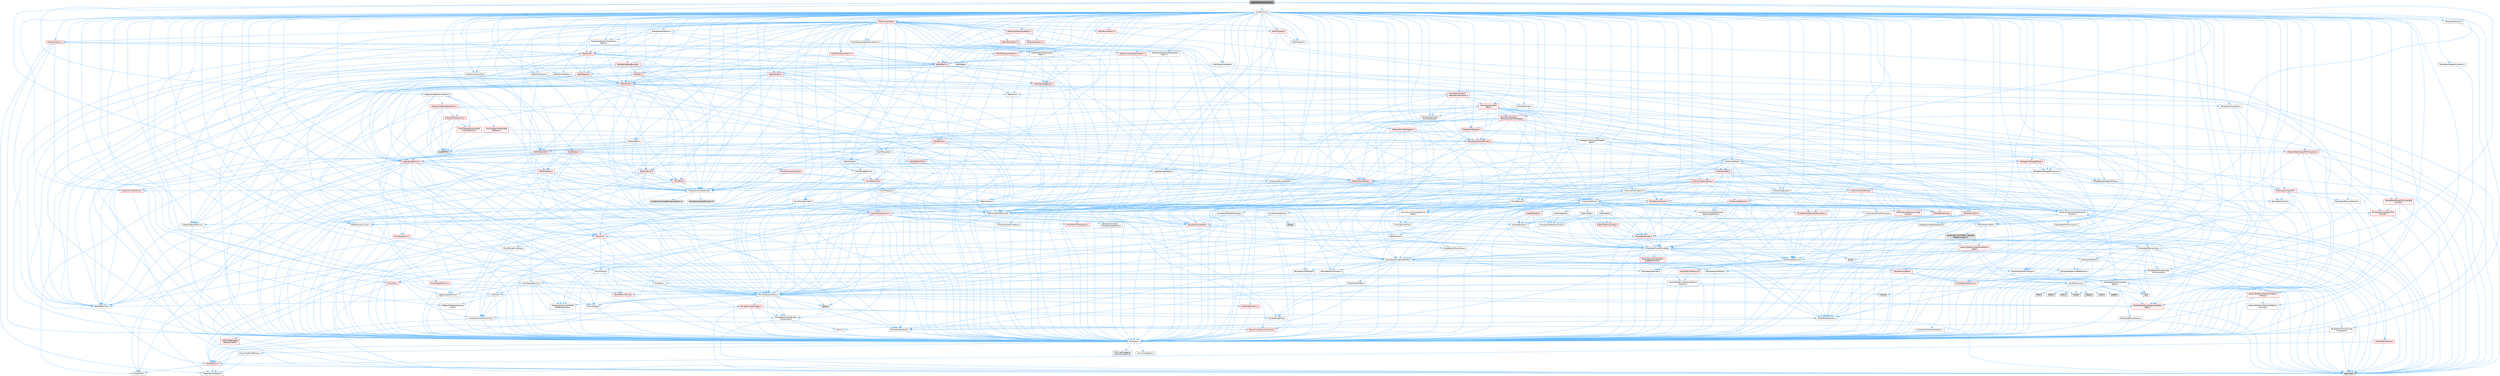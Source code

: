 digraph "ObjectMemoryAnalyzer.h"
{
 // INTERACTIVE_SVG=YES
 // LATEX_PDF_SIZE
  bgcolor="transparent";
  edge [fontname=Helvetica,fontsize=10,labelfontname=Helvetica,labelfontsize=10];
  node [fontname=Helvetica,fontsize=10,shape=box,height=0.2,width=0.4];
  Node1 [id="Node000001",label="ObjectMemoryAnalyzer.h",height=0.2,width=0.4,color="gray40", fillcolor="grey60", style="filled", fontcolor="black",tooltip=" "];
  Node1 -> Node2 [id="edge1_Node000001_Node000002",color="steelblue1",style="solid",tooltip=" "];
  Node2 [id="Node000002",label="Containers/Array.h",height=0.2,width=0.4,color="grey40", fillcolor="white", style="filled",URL="$df/dd0/Array_8h.html",tooltip=" "];
  Node2 -> Node3 [id="edge2_Node000002_Node000003",color="steelblue1",style="solid",tooltip=" "];
  Node3 [id="Node000003",label="CoreTypes.h",height=0.2,width=0.4,color="grey40", fillcolor="white", style="filled",URL="$dc/dec/CoreTypes_8h.html",tooltip=" "];
  Node3 -> Node4 [id="edge3_Node000003_Node000004",color="steelblue1",style="solid",tooltip=" "];
  Node4 [id="Node000004",label="HAL/Platform.h",height=0.2,width=0.4,color="red", fillcolor="#FFF0F0", style="filled",URL="$d9/dd0/Platform_8h.html",tooltip=" "];
  Node4 -> Node5 [id="edge4_Node000004_Node000005",color="steelblue1",style="solid",tooltip=" "];
  Node5 [id="Node000005",label="Misc/Build.h",height=0.2,width=0.4,color="grey40", fillcolor="white", style="filled",URL="$d3/dbb/Build_8h.html",tooltip=" "];
  Node4 -> Node7 [id="edge5_Node000004_Node000007",color="steelblue1",style="solid",tooltip=" "];
  Node7 [id="Node000007",label="type_traits",height=0.2,width=0.4,color="grey60", fillcolor="#E0E0E0", style="filled",tooltip=" "];
  Node4 -> Node8 [id="edge6_Node000004_Node000008",color="steelblue1",style="solid",tooltip=" "];
  Node8 [id="Node000008",label="PreprocessorHelpers.h",height=0.2,width=0.4,color="grey40", fillcolor="white", style="filled",URL="$db/ddb/PreprocessorHelpers_8h.html",tooltip=" "];
  Node3 -> Node14 [id="edge7_Node000003_Node000014",color="steelblue1",style="solid",tooltip=" "];
  Node14 [id="Node000014",label="ProfilingDebugging\l/UMemoryDefines.h",height=0.2,width=0.4,color="grey40", fillcolor="white", style="filled",URL="$d2/da2/UMemoryDefines_8h.html",tooltip=" "];
  Node3 -> Node15 [id="edge8_Node000003_Node000015",color="steelblue1",style="solid",tooltip=" "];
  Node15 [id="Node000015",label="Misc/CoreMiscDefines.h",height=0.2,width=0.4,color="grey40", fillcolor="white", style="filled",URL="$da/d38/CoreMiscDefines_8h.html",tooltip=" "];
  Node15 -> Node4 [id="edge9_Node000015_Node000004",color="steelblue1",style="solid",tooltip=" "];
  Node15 -> Node8 [id="edge10_Node000015_Node000008",color="steelblue1",style="solid",tooltip=" "];
  Node3 -> Node16 [id="edge11_Node000003_Node000016",color="steelblue1",style="solid",tooltip=" "];
  Node16 [id="Node000016",label="Misc/CoreDefines.h",height=0.2,width=0.4,color="grey40", fillcolor="white", style="filled",URL="$d3/dd2/CoreDefines_8h.html",tooltip=" "];
  Node2 -> Node17 [id="edge12_Node000002_Node000017",color="steelblue1",style="solid",tooltip=" "];
  Node17 [id="Node000017",label="Misc/AssertionMacros.h",height=0.2,width=0.4,color="grey40", fillcolor="white", style="filled",URL="$d0/dfa/AssertionMacros_8h.html",tooltip=" "];
  Node17 -> Node3 [id="edge13_Node000017_Node000003",color="steelblue1",style="solid",tooltip=" "];
  Node17 -> Node4 [id="edge14_Node000017_Node000004",color="steelblue1",style="solid",tooltip=" "];
  Node17 -> Node18 [id="edge15_Node000017_Node000018",color="steelblue1",style="solid",tooltip=" "];
  Node18 [id="Node000018",label="HAL/PlatformMisc.h",height=0.2,width=0.4,color="red", fillcolor="#FFF0F0", style="filled",URL="$d0/df5/PlatformMisc_8h.html",tooltip=" "];
  Node18 -> Node3 [id="edge16_Node000018_Node000003",color="steelblue1",style="solid",tooltip=" "];
  Node17 -> Node8 [id="edge17_Node000017_Node000008",color="steelblue1",style="solid",tooltip=" "];
  Node17 -> Node54 [id="edge18_Node000017_Node000054",color="steelblue1",style="solid",tooltip=" "];
  Node54 [id="Node000054",label="Templates/EnableIf.h",height=0.2,width=0.4,color="grey40", fillcolor="white", style="filled",URL="$d7/d60/EnableIf_8h.html",tooltip=" "];
  Node54 -> Node3 [id="edge19_Node000054_Node000003",color="steelblue1",style="solid",tooltip=" "];
  Node17 -> Node55 [id="edge20_Node000017_Node000055",color="steelblue1",style="solid",tooltip=" "];
  Node55 [id="Node000055",label="Templates/IsArrayOrRefOf\lTypeByPredicate.h",height=0.2,width=0.4,color="grey40", fillcolor="white", style="filled",URL="$d6/da1/IsArrayOrRefOfTypeByPredicate_8h.html",tooltip=" "];
  Node55 -> Node3 [id="edge21_Node000055_Node000003",color="steelblue1",style="solid",tooltip=" "];
  Node17 -> Node56 [id="edge22_Node000017_Node000056",color="steelblue1",style="solid",tooltip=" "];
  Node56 [id="Node000056",label="Templates/IsValidVariadic\lFunctionArg.h",height=0.2,width=0.4,color="grey40", fillcolor="white", style="filled",URL="$d0/dc8/IsValidVariadicFunctionArg_8h.html",tooltip=" "];
  Node56 -> Node3 [id="edge23_Node000056_Node000003",color="steelblue1",style="solid",tooltip=" "];
  Node56 -> Node57 [id="edge24_Node000056_Node000057",color="steelblue1",style="solid",tooltip=" "];
  Node57 [id="Node000057",label="IsEnum.h",height=0.2,width=0.4,color="grey40", fillcolor="white", style="filled",URL="$d4/de5/IsEnum_8h.html",tooltip=" "];
  Node56 -> Node7 [id="edge25_Node000056_Node000007",color="steelblue1",style="solid",tooltip=" "];
  Node17 -> Node58 [id="edge26_Node000017_Node000058",color="steelblue1",style="solid",tooltip=" "];
  Node58 [id="Node000058",label="Traits/IsCharEncodingCompatible\lWith.h",height=0.2,width=0.4,color="red", fillcolor="#FFF0F0", style="filled",URL="$df/dd1/IsCharEncodingCompatibleWith_8h.html",tooltip=" "];
  Node58 -> Node7 [id="edge27_Node000058_Node000007",color="steelblue1",style="solid",tooltip=" "];
  Node17 -> Node60 [id="edge28_Node000017_Node000060",color="steelblue1",style="solid",tooltip=" "];
  Node60 [id="Node000060",label="Misc/VarArgs.h",height=0.2,width=0.4,color="grey40", fillcolor="white", style="filled",URL="$d5/d6f/VarArgs_8h.html",tooltip=" "];
  Node60 -> Node3 [id="edge29_Node000060_Node000003",color="steelblue1",style="solid",tooltip=" "];
  Node17 -> Node61 [id="edge30_Node000017_Node000061",color="steelblue1",style="solid",tooltip=" "];
  Node61 [id="Node000061",label="String/FormatStringSan.h",height=0.2,width=0.4,color="red", fillcolor="#FFF0F0", style="filled",URL="$d3/d8b/FormatStringSan_8h.html",tooltip=" "];
  Node61 -> Node7 [id="edge31_Node000061_Node000007",color="steelblue1",style="solid",tooltip=" "];
  Node61 -> Node3 [id="edge32_Node000061_Node000003",color="steelblue1",style="solid",tooltip=" "];
  Node61 -> Node62 [id="edge33_Node000061_Node000062",color="steelblue1",style="solid",tooltip=" "];
  Node62 [id="Node000062",label="Templates/Requires.h",height=0.2,width=0.4,color="grey40", fillcolor="white", style="filled",URL="$dc/d96/Requires_8h.html",tooltip=" "];
  Node62 -> Node54 [id="edge34_Node000062_Node000054",color="steelblue1",style="solid",tooltip=" "];
  Node62 -> Node7 [id="edge35_Node000062_Node000007",color="steelblue1",style="solid",tooltip=" "];
  Node61 -> Node63 [id="edge36_Node000061_Node000063",color="steelblue1",style="solid",tooltip=" "];
  Node63 [id="Node000063",label="Templates/Identity.h",height=0.2,width=0.4,color="grey40", fillcolor="white", style="filled",URL="$d0/dd5/Identity_8h.html",tooltip=" "];
  Node61 -> Node56 [id="edge37_Node000061_Node000056",color="steelblue1",style="solid",tooltip=" "];
  Node61 -> Node26 [id="edge38_Node000061_Node000026",color="steelblue1",style="solid",tooltip=" "];
  Node26 [id="Node000026",label="Containers/ContainersFwd.h",height=0.2,width=0.4,color="grey40", fillcolor="white", style="filled",URL="$d4/d0a/ContainersFwd_8h.html",tooltip=" "];
  Node26 -> Node4 [id="edge39_Node000026_Node000004",color="steelblue1",style="solid",tooltip=" "];
  Node26 -> Node3 [id="edge40_Node000026_Node000003",color="steelblue1",style="solid",tooltip=" "];
  Node26 -> Node23 [id="edge41_Node000026_Node000023",color="steelblue1",style="solid",tooltip=" "];
  Node23 [id="Node000023",label="Traits/IsContiguousContainer.h",height=0.2,width=0.4,color="red", fillcolor="#FFF0F0", style="filled",URL="$d5/d3c/IsContiguousContainer_8h.html",tooltip=" "];
  Node23 -> Node3 [id="edge42_Node000023_Node000003",color="steelblue1",style="solid",tooltip=" "];
  Node17 -> Node67 [id="edge43_Node000017_Node000067",color="steelblue1",style="solid",tooltip=" "];
  Node67 [id="Node000067",label="atomic",height=0.2,width=0.4,color="grey60", fillcolor="#E0E0E0", style="filled",tooltip=" "];
  Node2 -> Node68 [id="edge44_Node000002_Node000068",color="steelblue1",style="solid",tooltip=" "];
  Node68 [id="Node000068",label="Misc/IntrusiveUnsetOptional\lState.h",height=0.2,width=0.4,color="grey40", fillcolor="white", style="filled",URL="$d2/d0a/IntrusiveUnsetOptionalState_8h.html",tooltip=" "];
  Node68 -> Node69 [id="edge45_Node000068_Node000069",color="steelblue1",style="solid",tooltip=" "];
  Node69 [id="Node000069",label="Misc/OptionalFwd.h",height=0.2,width=0.4,color="grey40", fillcolor="white", style="filled",URL="$dc/d50/OptionalFwd_8h.html",tooltip=" "];
  Node2 -> Node70 [id="edge46_Node000002_Node000070",color="steelblue1",style="solid",tooltip=" "];
  Node70 [id="Node000070",label="Misc/ReverseIterate.h",height=0.2,width=0.4,color="grey40", fillcolor="white", style="filled",URL="$db/de3/ReverseIterate_8h.html",tooltip=" "];
  Node70 -> Node4 [id="edge47_Node000070_Node000004",color="steelblue1",style="solid",tooltip=" "];
  Node70 -> Node71 [id="edge48_Node000070_Node000071",color="steelblue1",style="solid",tooltip=" "];
  Node71 [id="Node000071",label="iterator",height=0.2,width=0.4,color="grey60", fillcolor="#E0E0E0", style="filled",tooltip=" "];
  Node2 -> Node72 [id="edge49_Node000002_Node000072",color="steelblue1",style="solid",tooltip=" "];
  Node72 [id="Node000072",label="HAL/UnrealMemory.h",height=0.2,width=0.4,color="grey40", fillcolor="white", style="filled",URL="$d9/d96/UnrealMemory_8h.html",tooltip=" "];
  Node72 -> Node3 [id="edge50_Node000072_Node000003",color="steelblue1",style="solid",tooltip=" "];
  Node72 -> Node73 [id="edge51_Node000072_Node000073",color="steelblue1",style="solid",tooltip=" "];
  Node73 [id="Node000073",label="GenericPlatform/GenericPlatform\lMemory.h",height=0.2,width=0.4,color="grey40", fillcolor="white", style="filled",URL="$dd/d22/GenericPlatformMemory_8h.html",tooltip=" "];
  Node73 -> Node25 [id="edge52_Node000073_Node000025",color="steelblue1",style="solid",tooltip=" "];
  Node25 [id="Node000025",label="CoreFwd.h",height=0.2,width=0.4,color="grey40", fillcolor="white", style="filled",URL="$d1/d1e/CoreFwd_8h.html",tooltip=" "];
  Node25 -> Node3 [id="edge53_Node000025_Node000003",color="steelblue1",style="solid",tooltip=" "];
  Node25 -> Node26 [id="edge54_Node000025_Node000026",color="steelblue1",style="solid",tooltip=" "];
  Node25 -> Node27 [id="edge55_Node000025_Node000027",color="steelblue1",style="solid",tooltip=" "];
  Node27 [id="Node000027",label="Math/MathFwd.h",height=0.2,width=0.4,color="grey40", fillcolor="white", style="filled",URL="$d2/d10/MathFwd_8h.html",tooltip=" "];
  Node27 -> Node4 [id="edge56_Node000027_Node000004",color="steelblue1",style="solid",tooltip=" "];
  Node25 -> Node28 [id="edge57_Node000025_Node000028",color="steelblue1",style="solid",tooltip=" "];
  Node28 [id="Node000028",label="UObject/UObjectHierarchy\lFwd.h",height=0.2,width=0.4,color="grey40", fillcolor="white", style="filled",URL="$d3/d13/UObjectHierarchyFwd_8h.html",tooltip=" "];
  Node73 -> Node3 [id="edge58_Node000073_Node000003",color="steelblue1",style="solid",tooltip=" "];
  Node73 -> Node74 [id="edge59_Node000073_Node000074",color="steelblue1",style="solid",tooltip=" "];
  Node74 [id="Node000074",label="HAL/PlatformString.h",height=0.2,width=0.4,color="red", fillcolor="#FFF0F0", style="filled",URL="$db/db5/PlatformString_8h.html",tooltip=" "];
  Node74 -> Node3 [id="edge60_Node000074_Node000003",color="steelblue1",style="solid",tooltip=" "];
  Node73 -> Node39 [id="edge61_Node000073_Node000039",color="steelblue1",style="solid",tooltip=" "];
  Node39 [id="Node000039",label="string.h",height=0.2,width=0.4,color="grey60", fillcolor="#E0E0E0", style="filled",tooltip=" "];
  Node73 -> Node32 [id="edge62_Node000073_Node000032",color="steelblue1",style="solid",tooltip=" "];
  Node32 [id="Node000032",label="wchar.h",height=0.2,width=0.4,color="grey60", fillcolor="#E0E0E0", style="filled",tooltip=" "];
  Node72 -> Node76 [id="edge63_Node000072_Node000076",color="steelblue1",style="solid",tooltip=" "];
  Node76 [id="Node000076",label="HAL/MemoryBase.h",height=0.2,width=0.4,color="red", fillcolor="#FFF0F0", style="filled",URL="$d6/d9f/MemoryBase_8h.html",tooltip=" "];
  Node76 -> Node3 [id="edge64_Node000076_Node000003",color="steelblue1",style="solid",tooltip=" "];
  Node76 -> Node47 [id="edge65_Node000076_Node000047",color="steelblue1",style="solid",tooltip=" "];
  Node47 [id="Node000047",label="HAL/PlatformAtomics.h",height=0.2,width=0.4,color="red", fillcolor="#FFF0F0", style="filled",URL="$d3/d36/PlatformAtomics_8h.html",tooltip=" "];
  Node47 -> Node3 [id="edge66_Node000047_Node000003",color="steelblue1",style="solid",tooltip=" "];
  Node76 -> Node30 [id="edge67_Node000076_Node000030",color="steelblue1",style="solid",tooltip=" "];
  Node30 [id="Node000030",label="HAL/PlatformCrt.h",height=0.2,width=0.4,color="grey40", fillcolor="white", style="filled",URL="$d8/d75/PlatformCrt_8h.html",tooltip=" "];
  Node30 -> Node31 [id="edge68_Node000030_Node000031",color="steelblue1",style="solid",tooltip=" "];
  Node31 [id="Node000031",label="new",height=0.2,width=0.4,color="grey60", fillcolor="#E0E0E0", style="filled",tooltip=" "];
  Node30 -> Node32 [id="edge69_Node000030_Node000032",color="steelblue1",style="solid",tooltip=" "];
  Node30 -> Node33 [id="edge70_Node000030_Node000033",color="steelblue1",style="solid",tooltip=" "];
  Node33 [id="Node000033",label="stddef.h",height=0.2,width=0.4,color="grey60", fillcolor="#E0E0E0", style="filled",tooltip=" "];
  Node30 -> Node34 [id="edge71_Node000030_Node000034",color="steelblue1",style="solid",tooltip=" "];
  Node34 [id="Node000034",label="stdlib.h",height=0.2,width=0.4,color="grey60", fillcolor="#E0E0E0", style="filled",tooltip=" "];
  Node30 -> Node35 [id="edge72_Node000030_Node000035",color="steelblue1",style="solid",tooltip=" "];
  Node35 [id="Node000035",label="stdio.h",height=0.2,width=0.4,color="grey60", fillcolor="#E0E0E0", style="filled",tooltip=" "];
  Node30 -> Node36 [id="edge73_Node000030_Node000036",color="steelblue1",style="solid",tooltip=" "];
  Node36 [id="Node000036",label="stdarg.h",height=0.2,width=0.4,color="grey60", fillcolor="#E0E0E0", style="filled",tooltip=" "];
  Node30 -> Node37 [id="edge74_Node000030_Node000037",color="steelblue1",style="solid",tooltip=" "];
  Node37 [id="Node000037",label="math.h",height=0.2,width=0.4,color="grey60", fillcolor="#E0E0E0", style="filled",tooltip=" "];
  Node30 -> Node38 [id="edge75_Node000030_Node000038",color="steelblue1",style="solid",tooltip=" "];
  Node38 [id="Node000038",label="float.h",height=0.2,width=0.4,color="grey60", fillcolor="#E0E0E0", style="filled",tooltip=" "];
  Node30 -> Node39 [id="edge76_Node000030_Node000039",color="steelblue1",style="solid",tooltip=" "];
  Node76 -> Node77 [id="edge77_Node000076_Node000077",color="steelblue1",style="solid",tooltip=" "];
  Node77 [id="Node000077",label="Misc/Exec.h",height=0.2,width=0.4,color="grey40", fillcolor="white", style="filled",URL="$de/ddb/Exec_8h.html",tooltip=" "];
  Node77 -> Node3 [id="edge78_Node000077_Node000003",color="steelblue1",style="solid",tooltip=" "];
  Node77 -> Node17 [id="edge79_Node000077_Node000017",color="steelblue1",style="solid",tooltip=" "];
  Node76 -> Node78 [id="edge80_Node000076_Node000078",color="steelblue1",style="solid",tooltip=" "];
  Node78 [id="Node000078",label="Misc/OutputDevice.h",height=0.2,width=0.4,color="grey40", fillcolor="white", style="filled",URL="$d7/d32/OutputDevice_8h.html",tooltip=" "];
  Node78 -> Node25 [id="edge81_Node000078_Node000025",color="steelblue1",style="solid",tooltip=" "];
  Node78 -> Node3 [id="edge82_Node000078_Node000003",color="steelblue1",style="solid",tooltip=" "];
  Node78 -> Node79 [id="edge83_Node000078_Node000079",color="steelblue1",style="solid",tooltip=" "];
  Node79 [id="Node000079",label="Logging/LogVerbosity.h",height=0.2,width=0.4,color="grey40", fillcolor="white", style="filled",URL="$d2/d8f/LogVerbosity_8h.html",tooltip=" "];
  Node79 -> Node3 [id="edge84_Node000079_Node000003",color="steelblue1",style="solid",tooltip=" "];
  Node78 -> Node60 [id="edge85_Node000078_Node000060",color="steelblue1",style="solid",tooltip=" "];
  Node78 -> Node55 [id="edge86_Node000078_Node000055",color="steelblue1",style="solid",tooltip=" "];
  Node78 -> Node56 [id="edge87_Node000078_Node000056",color="steelblue1",style="solid",tooltip=" "];
  Node78 -> Node58 [id="edge88_Node000078_Node000058",color="steelblue1",style="solid",tooltip=" "];
  Node72 -> Node89 [id="edge89_Node000072_Node000089",color="steelblue1",style="solid",tooltip=" "];
  Node89 [id="Node000089",label="HAL/PlatformMemory.h",height=0.2,width=0.4,color="red", fillcolor="#FFF0F0", style="filled",URL="$de/d68/PlatformMemory_8h.html",tooltip=" "];
  Node89 -> Node3 [id="edge90_Node000089_Node000003",color="steelblue1",style="solid",tooltip=" "];
  Node89 -> Node73 [id="edge91_Node000089_Node000073",color="steelblue1",style="solid",tooltip=" "];
  Node72 -> Node91 [id="edge92_Node000072_Node000091",color="steelblue1",style="solid",tooltip=" "];
  Node91 [id="Node000091",label="ProfilingDebugging\l/MemoryTrace.h",height=0.2,width=0.4,color="red", fillcolor="#FFF0F0", style="filled",URL="$da/dd7/MemoryTrace_8h.html",tooltip=" "];
  Node91 -> Node4 [id="edge93_Node000091_Node000004",color="steelblue1",style="solid",tooltip=" "];
  Node72 -> Node92 [id="edge94_Node000072_Node000092",color="steelblue1",style="solid",tooltip=" "];
  Node92 [id="Node000092",label="Templates/IsPointer.h",height=0.2,width=0.4,color="grey40", fillcolor="white", style="filled",URL="$d7/d05/IsPointer_8h.html",tooltip=" "];
  Node92 -> Node3 [id="edge95_Node000092_Node000003",color="steelblue1",style="solid",tooltip=" "];
  Node2 -> Node93 [id="edge96_Node000002_Node000093",color="steelblue1",style="solid",tooltip=" "];
  Node93 [id="Node000093",label="Templates/UnrealTypeTraits.h",height=0.2,width=0.4,color="grey40", fillcolor="white", style="filled",URL="$d2/d2d/UnrealTypeTraits_8h.html",tooltip=" "];
  Node93 -> Node3 [id="edge97_Node000093_Node000003",color="steelblue1",style="solid",tooltip=" "];
  Node93 -> Node92 [id="edge98_Node000093_Node000092",color="steelblue1",style="solid",tooltip=" "];
  Node93 -> Node17 [id="edge99_Node000093_Node000017",color="steelblue1",style="solid",tooltip=" "];
  Node93 -> Node85 [id="edge100_Node000093_Node000085",color="steelblue1",style="solid",tooltip=" "];
  Node85 [id="Node000085",label="Templates/AndOrNot.h",height=0.2,width=0.4,color="grey40", fillcolor="white", style="filled",URL="$db/d0a/AndOrNot_8h.html",tooltip=" "];
  Node85 -> Node3 [id="edge101_Node000085_Node000003",color="steelblue1",style="solid",tooltip=" "];
  Node93 -> Node54 [id="edge102_Node000093_Node000054",color="steelblue1",style="solid",tooltip=" "];
  Node93 -> Node94 [id="edge103_Node000093_Node000094",color="steelblue1",style="solid",tooltip=" "];
  Node94 [id="Node000094",label="Templates/IsArithmetic.h",height=0.2,width=0.4,color="grey40", fillcolor="white", style="filled",URL="$d2/d5d/IsArithmetic_8h.html",tooltip=" "];
  Node94 -> Node3 [id="edge104_Node000094_Node000003",color="steelblue1",style="solid",tooltip=" "];
  Node93 -> Node57 [id="edge105_Node000093_Node000057",color="steelblue1",style="solid",tooltip=" "];
  Node93 -> Node95 [id="edge106_Node000093_Node000095",color="steelblue1",style="solid",tooltip=" "];
  Node95 [id="Node000095",label="Templates/Models.h",height=0.2,width=0.4,color="grey40", fillcolor="white", style="filled",URL="$d3/d0c/Models_8h.html",tooltip=" "];
  Node95 -> Node63 [id="edge107_Node000095_Node000063",color="steelblue1",style="solid",tooltip=" "];
  Node93 -> Node96 [id="edge108_Node000093_Node000096",color="steelblue1",style="solid",tooltip=" "];
  Node96 [id="Node000096",label="Templates/IsPODType.h",height=0.2,width=0.4,color="grey40", fillcolor="white", style="filled",URL="$d7/db1/IsPODType_8h.html",tooltip=" "];
  Node96 -> Node3 [id="edge109_Node000096_Node000003",color="steelblue1",style="solid",tooltip=" "];
  Node93 -> Node97 [id="edge110_Node000093_Node000097",color="steelblue1",style="solid",tooltip=" "];
  Node97 [id="Node000097",label="Templates/IsUECoreType.h",height=0.2,width=0.4,color="grey40", fillcolor="white", style="filled",URL="$d1/db8/IsUECoreType_8h.html",tooltip=" "];
  Node97 -> Node3 [id="edge111_Node000097_Node000003",color="steelblue1",style="solid",tooltip=" "];
  Node97 -> Node7 [id="edge112_Node000097_Node000007",color="steelblue1",style="solid",tooltip=" "];
  Node93 -> Node86 [id="edge113_Node000093_Node000086",color="steelblue1",style="solid",tooltip=" "];
  Node86 [id="Node000086",label="Templates/IsTriviallyCopy\lConstructible.h",height=0.2,width=0.4,color="grey40", fillcolor="white", style="filled",URL="$d3/d78/IsTriviallyCopyConstructible_8h.html",tooltip=" "];
  Node86 -> Node3 [id="edge114_Node000086_Node000003",color="steelblue1",style="solid",tooltip=" "];
  Node86 -> Node7 [id="edge115_Node000086_Node000007",color="steelblue1",style="solid",tooltip=" "];
  Node2 -> Node98 [id="edge116_Node000002_Node000098",color="steelblue1",style="solid",tooltip=" "];
  Node98 [id="Node000098",label="Templates/UnrealTemplate.h",height=0.2,width=0.4,color="grey40", fillcolor="white", style="filled",URL="$d4/d24/UnrealTemplate_8h.html",tooltip=" "];
  Node98 -> Node3 [id="edge117_Node000098_Node000003",color="steelblue1",style="solid",tooltip=" "];
  Node98 -> Node92 [id="edge118_Node000098_Node000092",color="steelblue1",style="solid",tooltip=" "];
  Node98 -> Node72 [id="edge119_Node000098_Node000072",color="steelblue1",style="solid",tooltip=" "];
  Node98 -> Node99 [id="edge120_Node000098_Node000099",color="steelblue1",style="solid",tooltip=" "];
  Node99 [id="Node000099",label="Templates/CopyQualifiers\lAndRefsFromTo.h",height=0.2,width=0.4,color="red", fillcolor="#FFF0F0", style="filled",URL="$d3/db3/CopyQualifiersAndRefsFromTo_8h.html",tooltip=" "];
  Node98 -> Node93 [id="edge121_Node000098_Node000093",color="steelblue1",style="solid",tooltip=" "];
  Node98 -> Node101 [id="edge122_Node000098_Node000101",color="steelblue1",style="solid",tooltip=" "];
  Node101 [id="Node000101",label="Templates/RemoveReference.h",height=0.2,width=0.4,color="grey40", fillcolor="white", style="filled",URL="$da/dbe/RemoveReference_8h.html",tooltip=" "];
  Node101 -> Node3 [id="edge123_Node000101_Node000003",color="steelblue1",style="solid",tooltip=" "];
  Node98 -> Node62 [id="edge124_Node000098_Node000062",color="steelblue1",style="solid",tooltip=" "];
  Node98 -> Node102 [id="edge125_Node000098_Node000102",color="steelblue1",style="solid",tooltip=" "];
  Node102 [id="Node000102",label="Templates/TypeCompatible\lBytes.h",height=0.2,width=0.4,color="grey40", fillcolor="white", style="filled",URL="$df/d0a/TypeCompatibleBytes_8h.html",tooltip=" "];
  Node102 -> Node3 [id="edge126_Node000102_Node000003",color="steelblue1",style="solid",tooltip=" "];
  Node102 -> Node39 [id="edge127_Node000102_Node000039",color="steelblue1",style="solid",tooltip=" "];
  Node102 -> Node31 [id="edge128_Node000102_Node000031",color="steelblue1",style="solid",tooltip=" "];
  Node102 -> Node7 [id="edge129_Node000102_Node000007",color="steelblue1",style="solid",tooltip=" "];
  Node98 -> Node63 [id="edge130_Node000098_Node000063",color="steelblue1",style="solid",tooltip=" "];
  Node98 -> Node23 [id="edge131_Node000098_Node000023",color="steelblue1",style="solid",tooltip=" "];
  Node98 -> Node103 [id="edge132_Node000098_Node000103",color="steelblue1",style="solid",tooltip=" "];
  Node103 [id="Node000103",label="Traits/UseBitwiseSwap.h",height=0.2,width=0.4,color="grey40", fillcolor="white", style="filled",URL="$db/df3/UseBitwiseSwap_8h.html",tooltip=" "];
  Node103 -> Node3 [id="edge133_Node000103_Node000003",color="steelblue1",style="solid",tooltip=" "];
  Node103 -> Node7 [id="edge134_Node000103_Node000007",color="steelblue1",style="solid",tooltip=" "];
  Node98 -> Node7 [id="edge135_Node000098_Node000007",color="steelblue1",style="solid",tooltip=" "];
  Node2 -> Node104 [id="edge136_Node000002_Node000104",color="steelblue1",style="solid",tooltip=" "];
  Node104 [id="Node000104",label="Containers/AllowShrinking.h",height=0.2,width=0.4,color="grey40", fillcolor="white", style="filled",URL="$d7/d1a/AllowShrinking_8h.html",tooltip=" "];
  Node104 -> Node3 [id="edge137_Node000104_Node000003",color="steelblue1",style="solid",tooltip=" "];
  Node2 -> Node105 [id="edge138_Node000002_Node000105",color="steelblue1",style="solid",tooltip=" "];
  Node105 [id="Node000105",label="Containers/ContainerAllocation\lPolicies.h",height=0.2,width=0.4,color="grey40", fillcolor="white", style="filled",URL="$d7/dff/ContainerAllocationPolicies_8h.html",tooltip=" "];
  Node105 -> Node3 [id="edge139_Node000105_Node000003",color="steelblue1",style="solid",tooltip=" "];
  Node105 -> Node106 [id="edge140_Node000105_Node000106",color="steelblue1",style="solid",tooltip=" "];
  Node106 [id="Node000106",label="Containers/ContainerHelpers.h",height=0.2,width=0.4,color="grey40", fillcolor="white", style="filled",URL="$d7/d33/ContainerHelpers_8h.html",tooltip=" "];
  Node106 -> Node3 [id="edge141_Node000106_Node000003",color="steelblue1",style="solid",tooltip=" "];
  Node105 -> Node105 [id="edge142_Node000105_Node000105",color="steelblue1",style="solid",tooltip=" "];
  Node105 -> Node107 [id="edge143_Node000105_Node000107",color="steelblue1",style="solid",tooltip=" "];
  Node107 [id="Node000107",label="HAL/PlatformMath.h",height=0.2,width=0.4,color="grey40", fillcolor="white", style="filled",URL="$dc/d53/PlatformMath_8h.html",tooltip=" "];
  Node107 -> Node3 [id="edge144_Node000107_Node000003",color="steelblue1",style="solid",tooltip=" "];
  Node107 -> Node108 [id="edge145_Node000107_Node000108",color="steelblue1",style="solid",tooltip=" "];
  Node108 [id="Node000108",label="GenericPlatform/GenericPlatform\lMath.h",height=0.2,width=0.4,color="red", fillcolor="#FFF0F0", style="filled",URL="$d5/d79/GenericPlatformMath_8h.html",tooltip=" "];
  Node108 -> Node3 [id="edge146_Node000108_Node000003",color="steelblue1",style="solid",tooltip=" "];
  Node108 -> Node26 [id="edge147_Node000108_Node000026",color="steelblue1",style="solid",tooltip=" "];
  Node108 -> Node30 [id="edge148_Node000108_Node000030",color="steelblue1",style="solid",tooltip=" "];
  Node108 -> Node85 [id="edge149_Node000108_Node000085",color="steelblue1",style="solid",tooltip=" "];
  Node108 -> Node109 [id="edge150_Node000108_Node000109",color="steelblue1",style="solid",tooltip=" "];
  Node109 [id="Node000109",label="Templates/Decay.h",height=0.2,width=0.4,color="grey40", fillcolor="white", style="filled",URL="$dd/d0f/Decay_8h.html",tooltip=" "];
  Node109 -> Node3 [id="edge151_Node000109_Node000003",color="steelblue1",style="solid",tooltip=" "];
  Node109 -> Node101 [id="edge152_Node000109_Node000101",color="steelblue1",style="solid",tooltip=" "];
  Node109 -> Node7 [id="edge153_Node000109_Node000007",color="steelblue1",style="solid",tooltip=" "];
  Node108 -> Node93 [id="edge154_Node000108_Node000093",color="steelblue1",style="solid",tooltip=" "];
  Node108 -> Node62 [id="edge155_Node000108_Node000062",color="steelblue1",style="solid",tooltip=" "];
  Node108 -> Node102 [id="edge156_Node000108_Node000102",color="steelblue1",style="solid",tooltip=" "];
  Node108 -> Node113 [id="edge157_Node000108_Node000113",color="steelblue1",style="solid",tooltip=" "];
  Node113 [id="Node000113",label="limits",height=0.2,width=0.4,color="grey60", fillcolor="#E0E0E0", style="filled",tooltip=" "];
  Node108 -> Node7 [id="edge158_Node000108_Node000007",color="steelblue1",style="solid",tooltip=" "];
  Node107 -> Node114 [id="edge159_Node000107_Node000114",color="steelblue1",style="solid",tooltip=" "];
  Node114 [id="Node000114",label="COMPILED_PLATFORM_HEADER\l(PlatformMath.h)",height=0.2,width=0.4,color="grey60", fillcolor="#E0E0E0", style="filled",tooltip=" "];
  Node105 -> Node72 [id="edge160_Node000105_Node000072",color="steelblue1",style="solid",tooltip=" "];
  Node105 -> Node40 [id="edge161_Node000105_Node000040",color="steelblue1",style="solid",tooltip=" "];
  Node40 [id="Node000040",label="Math/NumericLimits.h",height=0.2,width=0.4,color="grey40", fillcolor="white", style="filled",URL="$df/d1b/NumericLimits_8h.html",tooltip=" "];
  Node40 -> Node3 [id="edge162_Node000040_Node000003",color="steelblue1",style="solid",tooltip=" "];
  Node105 -> Node17 [id="edge163_Node000105_Node000017",color="steelblue1",style="solid",tooltip=" "];
  Node105 -> Node115 [id="edge164_Node000105_Node000115",color="steelblue1",style="solid",tooltip=" "];
  Node115 [id="Node000115",label="Templates/IsPolymorphic.h",height=0.2,width=0.4,color="grey40", fillcolor="white", style="filled",URL="$dc/d20/IsPolymorphic_8h.html",tooltip=" "];
  Node105 -> Node116 [id="edge165_Node000105_Node000116",color="steelblue1",style="solid",tooltip=" "];
  Node116 [id="Node000116",label="Templates/MemoryOps.h",height=0.2,width=0.4,color="grey40", fillcolor="white", style="filled",URL="$db/dea/MemoryOps_8h.html",tooltip=" "];
  Node116 -> Node3 [id="edge166_Node000116_Node000003",color="steelblue1",style="solid",tooltip=" "];
  Node116 -> Node72 [id="edge167_Node000116_Node000072",color="steelblue1",style="solid",tooltip=" "];
  Node116 -> Node87 [id="edge168_Node000116_Node000087",color="steelblue1",style="solid",tooltip=" "];
  Node87 [id="Node000087",label="Templates/IsTriviallyCopy\lAssignable.h",height=0.2,width=0.4,color="grey40", fillcolor="white", style="filled",URL="$d2/df2/IsTriviallyCopyAssignable_8h.html",tooltip=" "];
  Node87 -> Node3 [id="edge169_Node000087_Node000003",color="steelblue1",style="solid",tooltip=" "];
  Node87 -> Node7 [id="edge170_Node000087_Node000007",color="steelblue1",style="solid",tooltip=" "];
  Node116 -> Node86 [id="edge171_Node000116_Node000086",color="steelblue1",style="solid",tooltip=" "];
  Node116 -> Node62 [id="edge172_Node000116_Node000062",color="steelblue1",style="solid",tooltip=" "];
  Node116 -> Node93 [id="edge173_Node000116_Node000093",color="steelblue1",style="solid",tooltip=" "];
  Node116 -> Node103 [id="edge174_Node000116_Node000103",color="steelblue1",style="solid",tooltip=" "];
  Node116 -> Node31 [id="edge175_Node000116_Node000031",color="steelblue1",style="solid",tooltip=" "];
  Node116 -> Node7 [id="edge176_Node000116_Node000007",color="steelblue1",style="solid",tooltip=" "];
  Node105 -> Node102 [id="edge177_Node000105_Node000102",color="steelblue1",style="solid",tooltip=" "];
  Node105 -> Node7 [id="edge178_Node000105_Node000007",color="steelblue1",style="solid",tooltip=" "];
  Node2 -> Node117 [id="edge179_Node000002_Node000117",color="steelblue1",style="solid",tooltip=" "];
  Node117 [id="Node000117",label="Containers/ContainerElement\lTypeCompatibility.h",height=0.2,width=0.4,color="grey40", fillcolor="white", style="filled",URL="$df/ddf/ContainerElementTypeCompatibility_8h.html",tooltip=" "];
  Node117 -> Node3 [id="edge180_Node000117_Node000003",color="steelblue1",style="solid",tooltip=" "];
  Node117 -> Node93 [id="edge181_Node000117_Node000093",color="steelblue1",style="solid",tooltip=" "];
  Node2 -> Node118 [id="edge182_Node000002_Node000118",color="steelblue1",style="solid",tooltip=" "];
  Node118 [id="Node000118",label="Serialization/Archive.h",height=0.2,width=0.4,color="red", fillcolor="#FFF0F0", style="filled",URL="$d7/d3b/Archive_8h.html",tooltip=" "];
  Node118 -> Node25 [id="edge183_Node000118_Node000025",color="steelblue1",style="solid",tooltip=" "];
  Node118 -> Node3 [id="edge184_Node000118_Node000003",color="steelblue1",style="solid",tooltip=" "];
  Node118 -> Node119 [id="edge185_Node000118_Node000119",color="steelblue1",style="solid",tooltip=" "];
  Node119 [id="Node000119",label="HAL/PlatformProperties.h",height=0.2,width=0.4,color="red", fillcolor="#FFF0F0", style="filled",URL="$d9/db0/PlatformProperties_8h.html",tooltip=" "];
  Node119 -> Node3 [id="edge186_Node000119_Node000003",color="steelblue1",style="solid",tooltip=" "];
  Node118 -> Node122 [id="edge187_Node000118_Node000122",color="steelblue1",style="solid",tooltip=" "];
  Node122 [id="Node000122",label="Internationalization\l/TextNamespaceFwd.h",height=0.2,width=0.4,color="grey40", fillcolor="white", style="filled",URL="$d8/d97/TextNamespaceFwd_8h.html",tooltip=" "];
  Node122 -> Node3 [id="edge188_Node000122_Node000003",color="steelblue1",style="solid",tooltip=" "];
  Node118 -> Node27 [id="edge189_Node000118_Node000027",color="steelblue1",style="solid",tooltip=" "];
  Node118 -> Node17 [id="edge190_Node000118_Node000017",color="steelblue1",style="solid",tooltip=" "];
  Node118 -> Node5 [id="edge191_Node000118_Node000005",color="steelblue1",style="solid",tooltip=" "];
  Node118 -> Node123 [id="edge192_Node000118_Node000123",color="steelblue1",style="solid",tooltip=" "];
  Node123 [id="Node000123",label="Misc/EngineVersionBase.h",height=0.2,width=0.4,color="grey40", fillcolor="white", style="filled",URL="$d5/d2b/EngineVersionBase_8h.html",tooltip=" "];
  Node123 -> Node3 [id="edge193_Node000123_Node000003",color="steelblue1",style="solid",tooltip=" "];
  Node118 -> Node60 [id="edge194_Node000118_Node000060",color="steelblue1",style="solid",tooltip=" "];
  Node118 -> Node54 [id="edge195_Node000118_Node000054",color="steelblue1",style="solid",tooltip=" "];
  Node118 -> Node55 [id="edge196_Node000118_Node000055",color="steelblue1",style="solid",tooltip=" "];
  Node118 -> Node126 [id="edge197_Node000118_Node000126",color="steelblue1",style="solid",tooltip=" "];
  Node126 [id="Node000126",label="Templates/IsEnumClass.h",height=0.2,width=0.4,color="grey40", fillcolor="white", style="filled",URL="$d7/d15/IsEnumClass_8h.html",tooltip=" "];
  Node126 -> Node3 [id="edge198_Node000126_Node000003",color="steelblue1",style="solid",tooltip=" "];
  Node126 -> Node85 [id="edge199_Node000126_Node000085",color="steelblue1",style="solid",tooltip=" "];
  Node118 -> Node56 [id="edge200_Node000118_Node000056",color="steelblue1",style="solid",tooltip=" "];
  Node118 -> Node98 [id="edge201_Node000118_Node000098",color="steelblue1",style="solid",tooltip=" "];
  Node118 -> Node58 [id="edge202_Node000118_Node000058",color="steelblue1",style="solid",tooltip=" "];
  Node118 -> Node127 [id="edge203_Node000118_Node000127",color="steelblue1",style="solid",tooltip=" "];
  Node127 [id="Node000127",label="UObject/ObjectVersion.h",height=0.2,width=0.4,color="grey40", fillcolor="white", style="filled",URL="$da/d63/ObjectVersion_8h.html",tooltip=" "];
  Node127 -> Node3 [id="edge204_Node000127_Node000003",color="steelblue1",style="solid",tooltip=" "];
  Node2 -> Node128 [id="edge205_Node000002_Node000128",color="steelblue1",style="solid",tooltip=" "];
  Node128 [id="Node000128",label="Serialization/MemoryImage\lWriter.h",height=0.2,width=0.4,color="red", fillcolor="#FFF0F0", style="filled",URL="$d0/d08/MemoryImageWriter_8h.html",tooltip=" "];
  Node128 -> Node3 [id="edge206_Node000128_Node000003",color="steelblue1",style="solid",tooltip=" "];
  Node2 -> Node142 [id="edge207_Node000002_Node000142",color="steelblue1",style="solid",tooltip=" "];
  Node142 [id="Node000142",label="Algo/Heapify.h",height=0.2,width=0.4,color="grey40", fillcolor="white", style="filled",URL="$d0/d2a/Heapify_8h.html",tooltip=" "];
  Node142 -> Node143 [id="edge208_Node000142_Node000143",color="steelblue1",style="solid",tooltip=" "];
  Node143 [id="Node000143",label="Algo/Impl/BinaryHeap.h",height=0.2,width=0.4,color="red", fillcolor="#FFF0F0", style="filled",URL="$d7/da3/Algo_2Impl_2BinaryHeap_8h.html",tooltip=" "];
  Node143 -> Node144 [id="edge209_Node000143_Node000144",color="steelblue1",style="solid",tooltip=" "];
  Node144 [id="Node000144",label="Templates/Invoke.h",height=0.2,width=0.4,color="red", fillcolor="#FFF0F0", style="filled",URL="$d7/deb/Invoke_8h.html",tooltip=" "];
  Node144 -> Node3 [id="edge210_Node000144_Node000003",color="steelblue1",style="solid",tooltip=" "];
  Node144 -> Node98 [id="edge211_Node000144_Node000098",color="steelblue1",style="solid",tooltip=" "];
  Node144 -> Node7 [id="edge212_Node000144_Node000007",color="steelblue1",style="solid",tooltip=" "];
  Node143 -> Node7 [id="edge213_Node000143_Node000007",color="steelblue1",style="solid",tooltip=" "];
  Node142 -> Node148 [id="edge214_Node000142_Node000148",color="steelblue1",style="solid",tooltip=" "];
  Node148 [id="Node000148",label="Templates/IdentityFunctor.h",height=0.2,width=0.4,color="grey40", fillcolor="white", style="filled",URL="$d7/d2e/IdentityFunctor_8h.html",tooltip=" "];
  Node148 -> Node4 [id="edge215_Node000148_Node000004",color="steelblue1",style="solid",tooltip=" "];
  Node142 -> Node144 [id="edge216_Node000142_Node000144",color="steelblue1",style="solid",tooltip=" "];
  Node142 -> Node149 [id="edge217_Node000142_Node000149",color="steelblue1",style="solid",tooltip=" "];
  Node149 [id="Node000149",label="Templates/Less.h",height=0.2,width=0.4,color="grey40", fillcolor="white", style="filled",URL="$de/dc8/Less_8h.html",tooltip=" "];
  Node149 -> Node3 [id="edge218_Node000149_Node000003",color="steelblue1",style="solid",tooltip=" "];
  Node149 -> Node98 [id="edge219_Node000149_Node000098",color="steelblue1",style="solid",tooltip=" "];
  Node142 -> Node98 [id="edge220_Node000142_Node000098",color="steelblue1",style="solid",tooltip=" "];
  Node2 -> Node150 [id="edge221_Node000002_Node000150",color="steelblue1",style="solid",tooltip=" "];
  Node150 [id="Node000150",label="Algo/HeapSort.h",height=0.2,width=0.4,color="grey40", fillcolor="white", style="filled",URL="$d3/d92/HeapSort_8h.html",tooltip=" "];
  Node150 -> Node143 [id="edge222_Node000150_Node000143",color="steelblue1",style="solid",tooltip=" "];
  Node150 -> Node148 [id="edge223_Node000150_Node000148",color="steelblue1",style="solid",tooltip=" "];
  Node150 -> Node149 [id="edge224_Node000150_Node000149",color="steelblue1",style="solid",tooltip=" "];
  Node150 -> Node98 [id="edge225_Node000150_Node000098",color="steelblue1",style="solid",tooltip=" "];
  Node2 -> Node151 [id="edge226_Node000002_Node000151",color="steelblue1",style="solid",tooltip=" "];
  Node151 [id="Node000151",label="Algo/IsHeap.h",height=0.2,width=0.4,color="grey40", fillcolor="white", style="filled",URL="$de/d32/IsHeap_8h.html",tooltip=" "];
  Node151 -> Node143 [id="edge227_Node000151_Node000143",color="steelblue1",style="solid",tooltip=" "];
  Node151 -> Node148 [id="edge228_Node000151_Node000148",color="steelblue1",style="solid",tooltip=" "];
  Node151 -> Node144 [id="edge229_Node000151_Node000144",color="steelblue1",style="solid",tooltip=" "];
  Node151 -> Node149 [id="edge230_Node000151_Node000149",color="steelblue1",style="solid",tooltip=" "];
  Node151 -> Node98 [id="edge231_Node000151_Node000098",color="steelblue1",style="solid",tooltip=" "];
  Node2 -> Node143 [id="edge232_Node000002_Node000143",color="steelblue1",style="solid",tooltip=" "];
  Node2 -> Node152 [id="edge233_Node000002_Node000152",color="steelblue1",style="solid",tooltip=" "];
  Node152 [id="Node000152",label="Algo/StableSort.h",height=0.2,width=0.4,color="red", fillcolor="#FFF0F0", style="filled",URL="$d7/d3c/StableSort_8h.html",tooltip=" "];
  Node152 -> Node148 [id="edge234_Node000152_Node000148",color="steelblue1",style="solid",tooltip=" "];
  Node152 -> Node144 [id="edge235_Node000152_Node000144",color="steelblue1",style="solid",tooltip=" "];
  Node152 -> Node149 [id="edge236_Node000152_Node000149",color="steelblue1",style="solid",tooltip=" "];
  Node152 -> Node98 [id="edge237_Node000152_Node000098",color="steelblue1",style="solid",tooltip=" "];
  Node2 -> Node155 [id="edge238_Node000002_Node000155",color="steelblue1",style="solid",tooltip=" "];
  Node155 [id="Node000155",label="Concepts/GetTypeHashable.h",height=0.2,width=0.4,color="grey40", fillcolor="white", style="filled",URL="$d3/da2/GetTypeHashable_8h.html",tooltip=" "];
  Node155 -> Node3 [id="edge239_Node000155_Node000003",color="steelblue1",style="solid",tooltip=" "];
  Node155 -> Node133 [id="edge240_Node000155_Node000133",color="steelblue1",style="solid",tooltip=" "];
  Node133 [id="Node000133",label="Templates/TypeHash.h",height=0.2,width=0.4,color="red", fillcolor="#FFF0F0", style="filled",URL="$d1/d62/TypeHash_8h.html",tooltip=" "];
  Node133 -> Node3 [id="edge241_Node000133_Node000003",color="steelblue1",style="solid",tooltip=" "];
  Node133 -> Node62 [id="edge242_Node000133_Node000062",color="steelblue1",style="solid",tooltip=" "];
  Node133 -> Node134 [id="edge243_Node000133_Node000134",color="steelblue1",style="solid",tooltip=" "];
  Node134 [id="Node000134",label="Misc/Crc.h",height=0.2,width=0.4,color="red", fillcolor="#FFF0F0", style="filled",URL="$d4/dd2/Crc_8h.html",tooltip=" "];
  Node134 -> Node3 [id="edge244_Node000134_Node000003",color="steelblue1",style="solid",tooltip=" "];
  Node134 -> Node74 [id="edge245_Node000134_Node000074",color="steelblue1",style="solid",tooltip=" "];
  Node134 -> Node17 [id="edge246_Node000134_Node000017",color="steelblue1",style="solid",tooltip=" "];
  Node134 -> Node135 [id="edge247_Node000134_Node000135",color="steelblue1",style="solid",tooltip=" "];
  Node135 [id="Node000135",label="Misc/CString.h",height=0.2,width=0.4,color="grey40", fillcolor="white", style="filled",URL="$d2/d49/CString_8h.html",tooltip=" "];
  Node135 -> Node3 [id="edge248_Node000135_Node000003",color="steelblue1",style="solid",tooltip=" "];
  Node135 -> Node30 [id="edge249_Node000135_Node000030",color="steelblue1",style="solid",tooltip=" "];
  Node135 -> Node74 [id="edge250_Node000135_Node000074",color="steelblue1",style="solid",tooltip=" "];
  Node135 -> Node17 [id="edge251_Node000135_Node000017",color="steelblue1",style="solid",tooltip=" "];
  Node135 -> Node136 [id="edge252_Node000135_Node000136",color="steelblue1",style="solid",tooltip=" "];
  Node136 [id="Node000136",label="Misc/Char.h",height=0.2,width=0.4,color="red", fillcolor="#FFF0F0", style="filled",URL="$d0/d58/Char_8h.html",tooltip=" "];
  Node136 -> Node3 [id="edge253_Node000136_Node000003",color="steelblue1",style="solid",tooltip=" "];
  Node136 -> Node7 [id="edge254_Node000136_Node000007",color="steelblue1",style="solid",tooltip=" "];
  Node135 -> Node60 [id="edge255_Node000135_Node000060",color="steelblue1",style="solid",tooltip=" "];
  Node135 -> Node55 [id="edge256_Node000135_Node000055",color="steelblue1",style="solid",tooltip=" "];
  Node135 -> Node56 [id="edge257_Node000135_Node000056",color="steelblue1",style="solid",tooltip=" "];
  Node135 -> Node58 [id="edge258_Node000135_Node000058",color="steelblue1",style="solid",tooltip=" "];
  Node134 -> Node136 [id="edge259_Node000134_Node000136",color="steelblue1",style="solid",tooltip=" "];
  Node134 -> Node93 [id="edge260_Node000134_Node000093",color="steelblue1",style="solid",tooltip=" "];
  Node133 -> Node7 [id="edge261_Node000133_Node000007",color="steelblue1",style="solid",tooltip=" "];
  Node2 -> Node148 [id="edge262_Node000002_Node000148",color="steelblue1",style="solid",tooltip=" "];
  Node2 -> Node144 [id="edge263_Node000002_Node000144",color="steelblue1",style="solid",tooltip=" "];
  Node2 -> Node149 [id="edge264_Node000002_Node000149",color="steelblue1",style="solid",tooltip=" "];
  Node2 -> Node156 [id="edge265_Node000002_Node000156",color="steelblue1",style="solid",tooltip=" "];
  Node156 [id="Node000156",label="Templates/LosesQualifiers\lFromTo.h",height=0.2,width=0.4,color="red", fillcolor="#FFF0F0", style="filled",URL="$d2/db3/LosesQualifiersFromTo_8h.html",tooltip=" "];
  Node156 -> Node7 [id="edge266_Node000156_Node000007",color="steelblue1",style="solid",tooltip=" "];
  Node2 -> Node62 [id="edge267_Node000002_Node000062",color="steelblue1",style="solid",tooltip=" "];
  Node2 -> Node157 [id="edge268_Node000002_Node000157",color="steelblue1",style="solid",tooltip=" "];
  Node157 [id="Node000157",label="Templates/Sorting.h",height=0.2,width=0.4,color="red", fillcolor="#FFF0F0", style="filled",URL="$d3/d9e/Sorting_8h.html",tooltip=" "];
  Node157 -> Node3 [id="edge269_Node000157_Node000003",color="steelblue1",style="solid",tooltip=" "];
  Node157 -> Node107 [id="edge270_Node000157_Node000107",color="steelblue1",style="solid",tooltip=" "];
  Node157 -> Node149 [id="edge271_Node000157_Node000149",color="steelblue1",style="solid",tooltip=" "];
  Node2 -> Node161 [id="edge272_Node000002_Node000161",color="steelblue1",style="solid",tooltip=" "];
  Node161 [id="Node000161",label="Templates/AlignmentTemplates.h",height=0.2,width=0.4,color="red", fillcolor="#FFF0F0", style="filled",URL="$dd/d32/AlignmentTemplates_8h.html",tooltip=" "];
  Node161 -> Node3 [id="edge273_Node000161_Node000003",color="steelblue1",style="solid",tooltip=" "];
  Node161 -> Node92 [id="edge274_Node000161_Node000092",color="steelblue1",style="solid",tooltip=" "];
  Node2 -> Node21 [id="edge275_Node000002_Node000021",color="steelblue1",style="solid",tooltip=" "];
  Node21 [id="Node000021",label="Traits/ElementType.h",height=0.2,width=0.4,color="red", fillcolor="#FFF0F0", style="filled",URL="$d5/d4f/ElementType_8h.html",tooltip=" "];
  Node21 -> Node4 [id="edge276_Node000021_Node000004",color="steelblue1",style="solid",tooltip=" "];
  Node21 -> Node7 [id="edge277_Node000021_Node000007",color="steelblue1",style="solid",tooltip=" "];
  Node2 -> Node113 [id="edge278_Node000002_Node000113",color="steelblue1",style="solid",tooltip=" "];
  Node2 -> Node7 [id="edge279_Node000002_Node000007",color="steelblue1",style="solid",tooltip=" "];
  Node1 -> Node162 [id="edge280_Node000001_Node000162",color="steelblue1",style="solid",tooltip=" "];
  Node162 [id="Node000162",label="Containers/UnrealString.h",height=0.2,width=0.4,color="grey40", fillcolor="white", style="filled",URL="$d5/dba/UnrealString_8h.html",tooltip=" "];
  Node162 -> Node163 [id="edge281_Node000162_Node000163",color="steelblue1",style="solid",tooltip=" "];
  Node163 [id="Node000163",label="Containers/UnrealStringIncludes.h.inl",height=0.2,width=0.4,color="grey60", fillcolor="#E0E0E0", style="filled",tooltip=" "];
  Node162 -> Node164 [id="edge282_Node000162_Node000164",color="steelblue1",style="solid",tooltip=" "];
  Node164 [id="Node000164",label="Containers/UnrealString.h.inl",height=0.2,width=0.4,color="grey60", fillcolor="#E0E0E0", style="filled",tooltip=" "];
  Node162 -> Node165 [id="edge283_Node000162_Node000165",color="steelblue1",style="solid",tooltip=" "];
  Node165 [id="Node000165",label="Misc/StringFormatArg.h",height=0.2,width=0.4,color="grey40", fillcolor="white", style="filled",URL="$d2/d16/StringFormatArg_8h.html",tooltip=" "];
  Node165 -> Node26 [id="edge284_Node000165_Node000026",color="steelblue1",style="solid",tooltip=" "];
  Node1 -> Node166 [id="edge285_Node000001_Node000166",color="steelblue1",style="solid",tooltip=" "];
  Node166 [id="Node000166",label="CoreMinimal.h",height=0.2,width=0.4,color="grey40", fillcolor="white", style="filled",URL="$d7/d67/CoreMinimal_8h.html",tooltip=" "];
  Node166 -> Node3 [id="edge286_Node000166_Node000003",color="steelblue1",style="solid",tooltip=" "];
  Node166 -> Node25 [id="edge287_Node000166_Node000025",color="steelblue1",style="solid",tooltip=" "];
  Node166 -> Node28 [id="edge288_Node000166_Node000028",color="steelblue1",style="solid",tooltip=" "];
  Node166 -> Node26 [id="edge289_Node000166_Node000026",color="steelblue1",style="solid",tooltip=" "];
  Node166 -> Node60 [id="edge290_Node000166_Node000060",color="steelblue1",style="solid",tooltip=" "];
  Node166 -> Node79 [id="edge291_Node000166_Node000079",color="steelblue1",style="solid",tooltip=" "];
  Node166 -> Node78 [id="edge292_Node000166_Node000078",color="steelblue1",style="solid",tooltip=" "];
  Node166 -> Node30 [id="edge293_Node000166_Node000030",color="steelblue1",style="solid",tooltip=" "];
  Node166 -> Node18 [id="edge294_Node000166_Node000018",color="steelblue1",style="solid",tooltip=" "];
  Node166 -> Node17 [id="edge295_Node000166_Node000017",color="steelblue1",style="solid",tooltip=" "];
  Node166 -> Node92 [id="edge296_Node000166_Node000092",color="steelblue1",style="solid",tooltip=" "];
  Node166 -> Node89 [id="edge297_Node000166_Node000089",color="steelblue1",style="solid",tooltip=" "];
  Node166 -> Node47 [id="edge298_Node000166_Node000047",color="steelblue1",style="solid",tooltip=" "];
  Node166 -> Node77 [id="edge299_Node000166_Node000077",color="steelblue1",style="solid",tooltip=" "];
  Node166 -> Node76 [id="edge300_Node000166_Node000076",color="steelblue1",style="solid",tooltip=" "];
  Node166 -> Node72 [id="edge301_Node000166_Node000072",color="steelblue1",style="solid",tooltip=" "];
  Node166 -> Node94 [id="edge302_Node000166_Node000094",color="steelblue1",style="solid",tooltip=" "];
  Node166 -> Node85 [id="edge303_Node000166_Node000085",color="steelblue1",style="solid",tooltip=" "];
  Node166 -> Node96 [id="edge304_Node000166_Node000096",color="steelblue1",style="solid",tooltip=" "];
  Node166 -> Node97 [id="edge305_Node000166_Node000097",color="steelblue1",style="solid",tooltip=" "];
  Node166 -> Node86 [id="edge306_Node000166_Node000086",color="steelblue1",style="solid",tooltip=" "];
  Node166 -> Node93 [id="edge307_Node000166_Node000093",color="steelblue1",style="solid",tooltip=" "];
  Node166 -> Node54 [id="edge308_Node000166_Node000054",color="steelblue1",style="solid",tooltip=" "];
  Node166 -> Node101 [id="edge309_Node000166_Node000101",color="steelblue1",style="solid",tooltip=" "];
  Node166 -> Node167 [id="edge310_Node000166_Node000167",color="steelblue1",style="solid",tooltip=" "];
  Node167 [id="Node000167",label="Templates/IntegralConstant.h",height=0.2,width=0.4,color="grey40", fillcolor="white", style="filled",URL="$db/d1b/IntegralConstant_8h.html",tooltip=" "];
  Node167 -> Node3 [id="edge311_Node000167_Node000003",color="steelblue1",style="solid",tooltip=" "];
  Node166 -> Node168 [id="edge312_Node000166_Node000168",color="steelblue1",style="solid",tooltip=" "];
  Node168 [id="Node000168",label="Templates/IsClass.h",height=0.2,width=0.4,color="grey40", fillcolor="white", style="filled",URL="$db/dcb/IsClass_8h.html",tooltip=" "];
  Node168 -> Node3 [id="edge313_Node000168_Node000003",color="steelblue1",style="solid",tooltip=" "];
  Node166 -> Node102 [id="edge314_Node000166_Node000102",color="steelblue1",style="solid",tooltip=" "];
  Node166 -> Node23 [id="edge315_Node000166_Node000023",color="steelblue1",style="solid",tooltip=" "];
  Node166 -> Node98 [id="edge316_Node000166_Node000098",color="steelblue1",style="solid",tooltip=" "];
  Node166 -> Node40 [id="edge317_Node000166_Node000040",color="steelblue1",style="solid",tooltip=" "];
  Node166 -> Node107 [id="edge318_Node000166_Node000107",color="steelblue1",style="solid",tooltip=" "];
  Node166 -> Node87 [id="edge319_Node000166_Node000087",color="steelblue1",style="solid",tooltip=" "];
  Node166 -> Node116 [id="edge320_Node000166_Node000116",color="steelblue1",style="solid",tooltip=" "];
  Node166 -> Node105 [id="edge321_Node000166_Node000105",color="steelblue1",style="solid",tooltip=" "];
  Node166 -> Node126 [id="edge322_Node000166_Node000126",color="steelblue1",style="solid",tooltip=" "];
  Node166 -> Node119 [id="edge323_Node000166_Node000119",color="steelblue1",style="solid",tooltip=" "];
  Node166 -> Node123 [id="edge324_Node000166_Node000123",color="steelblue1",style="solid",tooltip=" "];
  Node166 -> Node122 [id="edge325_Node000166_Node000122",color="steelblue1",style="solid",tooltip=" "];
  Node166 -> Node118 [id="edge326_Node000166_Node000118",color="steelblue1",style="solid",tooltip=" "];
  Node166 -> Node149 [id="edge327_Node000166_Node000149",color="steelblue1",style="solid",tooltip=" "];
  Node166 -> Node157 [id="edge328_Node000166_Node000157",color="steelblue1",style="solid",tooltip=" "];
  Node166 -> Node136 [id="edge329_Node000166_Node000136",color="steelblue1",style="solid",tooltip=" "];
  Node166 -> Node169 [id="edge330_Node000166_Node000169",color="steelblue1",style="solid",tooltip=" "];
  Node169 [id="Node000169",label="GenericPlatform/GenericPlatform\lStricmp.h",height=0.2,width=0.4,color="grey40", fillcolor="white", style="filled",URL="$d2/d86/GenericPlatformStricmp_8h.html",tooltip=" "];
  Node169 -> Node3 [id="edge331_Node000169_Node000003",color="steelblue1",style="solid",tooltip=" "];
  Node166 -> Node170 [id="edge332_Node000166_Node000170",color="steelblue1",style="solid",tooltip=" "];
  Node170 [id="Node000170",label="GenericPlatform/GenericPlatform\lString.h",height=0.2,width=0.4,color="red", fillcolor="#FFF0F0", style="filled",URL="$dd/d20/GenericPlatformString_8h.html",tooltip=" "];
  Node170 -> Node3 [id="edge333_Node000170_Node000003",color="steelblue1",style="solid",tooltip=" "];
  Node170 -> Node169 [id="edge334_Node000170_Node000169",color="steelblue1",style="solid",tooltip=" "];
  Node170 -> Node54 [id="edge335_Node000170_Node000054",color="steelblue1",style="solid",tooltip=" "];
  Node170 -> Node58 [id="edge336_Node000170_Node000058",color="steelblue1",style="solid",tooltip=" "];
  Node170 -> Node7 [id="edge337_Node000170_Node000007",color="steelblue1",style="solid",tooltip=" "];
  Node166 -> Node74 [id="edge338_Node000166_Node000074",color="steelblue1",style="solid",tooltip=" "];
  Node166 -> Node135 [id="edge339_Node000166_Node000135",color="steelblue1",style="solid",tooltip=" "];
  Node166 -> Node134 [id="edge340_Node000166_Node000134",color="steelblue1",style="solid",tooltip=" "];
  Node166 -> Node160 [id="edge341_Node000166_Node000160",color="steelblue1",style="solid",tooltip=" "];
  Node160 [id="Node000160",label="Math/UnrealMathUtility.h",height=0.2,width=0.4,color="grey40", fillcolor="white", style="filled",URL="$db/db8/UnrealMathUtility_8h.html",tooltip=" "];
  Node160 -> Node3 [id="edge342_Node000160_Node000003",color="steelblue1",style="solid",tooltip=" "];
  Node160 -> Node17 [id="edge343_Node000160_Node000017",color="steelblue1",style="solid",tooltip=" "];
  Node160 -> Node107 [id="edge344_Node000160_Node000107",color="steelblue1",style="solid",tooltip=" "];
  Node160 -> Node27 [id="edge345_Node000160_Node000027",color="steelblue1",style="solid",tooltip=" "];
  Node160 -> Node63 [id="edge346_Node000160_Node000063",color="steelblue1",style="solid",tooltip=" "];
  Node160 -> Node62 [id="edge347_Node000160_Node000062",color="steelblue1",style="solid",tooltip=" "];
  Node166 -> Node162 [id="edge348_Node000166_Node000162",color="steelblue1",style="solid",tooltip=" "];
  Node166 -> Node2 [id="edge349_Node000166_Node000002",color="steelblue1",style="solid",tooltip=" "];
  Node166 -> Node173 [id="edge350_Node000166_Node000173",color="steelblue1",style="solid",tooltip=" "];
  Node173 [id="Node000173",label="Misc/FrameNumber.h",height=0.2,width=0.4,color="grey40", fillcolor="white", style="filled",URL="$dd/dbd/FrameNumber_8h.html",tooltip=" "];
  Node173 -> Node3 [id="edge351_Node000173_Node000003",color="steelblue1",style="solid",tooltip=" "];
  Node173 -> Node40 [id="edge352_Node000173_Node000040",color="steelblue1",style="solid",tooltip=" "];
  Node173 -> Node160 [id="edge353_Node000173_Node000160",color="steelblue1",style="solid",tooltip=" "];
  Node173 -> Node54 [id="edge354_Node000173_Node000054",color="steelblue1",style="solid",tooltip=" "];
  Node173 -> Node93 [id="edge355_Node000173_Node000093",color="steelblue1",style="solid",tooltip=" "];
  Node166 -> Node174 [id="edge356_Node000166_Node000174",color="steelblue1",style="solid",tooltip=" "];
  Node174 [id="Node000174",label="Misc/Timespan.h",height=0.2,width=0.4,color="grey40", fillcolor="white", style="filled",URL="$da/dd9/Timespan_8h.html",tooltip=" "];
  Node174 -> Node3 [id="edge357_Node000174_Node000003",color="steelblue1",style="solid",tooltip=" "];
  Node174 -> Node175 [id="edge358_Node000174_Node000175",color="steelblue1",style="solid",tooltip=" "];
  Node175 [id="Node000175",label="Math/Interval.h",height=0.2,width=0.4,color="grey40", fillcolor="white", style="filled",URL="$d1/d55/Interval_8h.html",tooltip=" "];
  Node175 -> Node3 [id="edge359_Node000175_Node000003",color="steelblue1",style="solid",tooltip=" "];
  Node175 -> Node94 [id="edge360_Node000175_Node000094",color="steelblue1",style="solid",tooltip=" "];
  Node175 -> Node93 [id="edge361_Node000175_Node000093",color="steelblue1",style="solid",tooltip=" "];
  Node175 -> Node40 [id="edge362_Node000175_Node000040",color="steelblue1",style="solid",tooltip=" "];
  Node175 -> Node160 [id="edge363_Node000175_Node000160",color="steelblue1",style="solid",tooltip=" "];
  Node174 -> Node160 [id="edge364_Node000174_Node000160",color="steelblue1",style="solid",tooltip=" "];
  Node174 -> Node17 [id="edge365_Node000174_Node000017",color="steelblue1",style="solid",tooltip=" "];
  Node166 -> Node176 [id="edge366_Node000166_Node000176",color="steelblue1",style="solid",tooltip=" "];
  Node176 [id="Node000176",label="Containers/StringConv.h",height=0.2,width=0.4,color="grey40", fillcolor="white", style="filled",URL="$d3/ddf/StringConv_8h.html",tooltip=" "];
  Node176 -> Node3 [id="edge367_Node000176_Node000003",color="steelblue1",style="solid",tooltip=" "];
  Node176 -> Node17 [id="edge368_Node000176_Node000017",color="steelblue1",style="solid",tooltip=" "];
  Node176 -> Node105 [id="edge369_Node000176_Node000105",color="steelblue1",style="solid",tooltip=" "];
  Node176 -> Node2 [id="edge370_Node000176_Node000002",color="steelblue1",style="solid",tooltip=" "];
  Node176 -> Node135 [id="edge371_Node000176_Node000135",color="steelblue1",style="solid",tooltip=" "];
  Node176 -> Node177 [id="edge372_Node000176_Node000177",color="steelblue1",style="solid",tooltip=" "];
  Node177 [id="Node000177",label="Templates/IsArray.h",height=0.2,width=0.4,color="grey40", fillcolor="white", style="filled",URL="$d8/d8d/IsArray_8h.html",tooltip=" "];
  Node177 -> Node3 [id="edge373_Node000177_Node000003",color="steelblue1",style="solid",tooltip=" "];
  Node176 -> Node98 [id="edge374_Node000176_Node000098",color="steelblue1",style="solid",tooltip=" "];
  Node176 -> Node93 [id="edge375_Node000176_Node000093",color="steelblue1",style="solid",tooltip=" "];
  Node176 -> Node21 [id="edge376_Node000176_Node000021",color="steelblue1",style="solid",tooltip=" "];
  Node176 -> Node58 [id="edge377_Node000176_Node000058",color="steelblue1",style="solid",tooltip=" "];
  Node176 -> Node23 [id="edge378_Node000176_Node000023",color="steelblue1",style="solid",tooltip=" "];
  Node176 -> Node7 [id="edge379_Node000176_Node000007",color="steelblue1",style="solid",tooltip=" "];
  Node166 -> Node178 [id="edge380_Node000166_Node000178",color="steelblue1",style="solid",tooltip=" "];
  Node178 [id="Node000178",label="UObject/UnrealNames.h",height=0.2,width=0.4,color="red", fillcolor="#FFF0F0", style="filled",URL="$d8/db1/UnrealNames_8h.html",tooltip=" "];
  Node178 -> Node3 [id="edge381_Node000178_Node000003",color="steelblue1",style="solid",tooltip=" "];
  Node166 -> Node180 [id="edge382_Node000166_Node000180",color="steelblue1",style="solid",tooltip=" "];
  Node180 [id="Node000180",label="UObject/NameTypes.h",height=0.2,width=0.4,color="red", fillcolor="#FFF0F0", style="filled",URL="$d6/d35/NameTypes_8h.html",tooltip=" "];
  Node180 -> Node3 [id="edge383_Node000180_Node000003",color="steelblue1",style="solid",tooltip=" "];
  Node180 -> Node17 [id="edge384_Node000180_Node000017",color="steelblue1",style="solid",tooltip=" "];
  Node180 -> Node72 [id="edge385_Node000180_Node000072",color="steelblue1",style="solid",tooltip=" "];
  Node180 -> Node93 [id="edge386_Node000180_Node000093",color="steelblue1",style="solid",tooltip=" "];
  Node180 -> Node98 [id="edge387_Node000180_Node000098",color="steelblue1",style="solid",tooltip=" "];
  Node180 -> Node162 [id="edge388_Node000180_Node000162",color="steelblue1",style="solid",tooltip=" "];
  Node180 -> Node176 [id="edge389_Node000180_Node000176",color="steelblue1",style="solid",tooltip=" "];
  Node180 -> Node178 [id="edge390_Node000180_Node000178",color="steelblue1",style="solid",tooltip=" "];
  Node180 -> Node68 [id="edge391_Node000180_Node000068",color="steelblue1",style="solid",tooltip=" "];
  Node166 -> Node188 [id="edge392_Node000166_Node000188",color="steelblue1",style="solid",tooltip=" "];
  Node188 [id="Node000188",label="Misc/Parse.h",height=0.2,width=0.4,color="red", fillcolor="#FFF0F0", style="filled",URL="$dc/d71/Parse_8h.html",tooltip=" "];
  Node188 -> Node162 [id="edge393_Node000188_Node000162",color="steelblue1",style="solid",tooltip=" "];
  Node188 -> Node3 [id="edge394_Node000188_Node000003",color="steelblue1",style="solid",tooltip=" "];
  Node188 -> Node30 [id="edge395_Node000188_Node000030",color="steelblue1",style="solid",tooltip=" "];
  Node188 -> Node5 [id="edge396_Node000188_Node000005",color="steelblue1",style="solid",tooltip=" "];
  Node188 -> Node189 [id="edge397_Node000188_Node000189",color="steelblue1",style="solid",tooltip=" "];
  Node189 [id="Node000189",label="Templates/Function.h",height=0.2,width=0.4,color="red", fillcolor="#FFF0F0", style="filled",URL="$df/df5/Function_8h.html",tooltip=" "];
  Node189 -> Node3 [id="edge398_Node000189_Node000003",color="steelblue1",style="solid",tooltip=" "];
  Node189 -> Node17 [id="edge399_Node000189_Node000017",color="steelblue1",style="solid",tooltip=" "];
  Node189 -> Node68 [id="edge400_Node000189_Node000068",color="steelblue1",style="solid",tooltip=" "];
  Node189 -> Node72 [id="edge401_Node000189_Node000072",color="steelblue1",style="solid",tooltip=" "];
  Node189 -> Node93 [id="edge402_Node000189_Node000093",color="steelblue1",style="solid",tooltip=" "];
  Node189 -> Node144 [id="edge403_Node000189_Node000144",color="steelblue1",style="solid",tooltip=" "];
  Node189 -> Node98 [id="edge404_Node000189_Node000098",color="steelblue1",style="solid",tooltip=" "];
  Node189 -> Node62 [id="edge405_Node000189_Node000062",color="steelblue1",style="solid",tooltip=" "];
  Node189 -> Node160 [id="edge406_Node000189_Node000160",color="steelblue1",style="solid",tooltip=" "];
  Node189 -> Node31 [id="edge407_Node000189_Node000031",color="steelblue1",style="solid",tooltip=" "];
  Node189 -> Node7 [id="edge408_Node000189_Node000007",color="steelblue1",style="solid",tooltip=" "];
  Node166 -> Node161 [id="edge409_Node000166_Node000161",color="steelblue1",style="solid",tooltip=" "];
  Node166 -> Node191 [id="edge410_Node000166_Node000191",color="steelblue1",style="solid",tooltip=" "];
  Node191 [id="Node000191",label="Misc/StructBuilder.h",height=0.2,width=0.4,color="grey40", fillcolor="white", style="filled",URL="$d9/db3/StructBuilder_8h.html",tooltip=" "];
  Node191 -> Node3 [id="edge411_Node000191_Node000003",color="steelblue1",style="solid",tooltip=" "];
  Node191 -> Node160 [id="edge412_Node000191_Node000160",color="steelblue1",style="solid",tooltip=" "];
  Node191 -> Node161 [id="edge413_Node000191_Node000161",color="steelblue1",style="solid",tooltip=" "];
  Node166 -> Node109 [id="edge414_Node000166_Node000109",color="steelblue1",style="solid",tooltip=" "];
  Node166 -> Node192 [id="edge415_Node000166_Node000192",color="steelblue1",style="solid",tooltip=" "];
  Node192 [id="Node000192",label="Templates/PointerIsConvertible\lFromTo.h",height=0.2,width=0.4,color="red", fillcolor="#FFF0F0", style="filled",URL="$d6/d65/PointerIsConvertibleFromTo_8h.html",tooltip=" "];
  Node192 -> Node3 [id="edge416_Node000192_Node000003",color="steelblue1",style="solid",tooltip=" "];
  Node192 -> Node156 [id="edge417_Node000192_Node000156",color="steelblue1",style="solid",tooltip=" "];
  Node192 -> Node7 [id="edge418_Node000192_Node000007",color="steelblue1",style="solid",tooltip=" "];
  Node166 -> Node144 [id="edge419_Node000166_Node000144",color="steelblue1",style="solid",tooltip=" "];
  Node166 -> Node189 [id="edge420_Node000166_Node000189",color="steelblue1",style="solid",tooltip=" "];
  Node166 -> Node133 [id="edge421_Node000166_Node000133",color="steelblue1",style="solid",tooltip=" "];
  Node166 -> Node193 [id="edge422_Node000166_Node000193",color="steelblue1",style="solid",tooltip=" "];
  Node193 [id="Node000193",label="Containers/ScriptArray.h",height=0.2,width=0.4,color="red", fillcolor="#FFF0F0", style="filled",URL="$dc/daf/ScriptArray_8h.html",tooltip=" "];
  Node193 -> Node3 [id="edge423_Node000193_Node000003",color="steelblue1",style="solid",tooltip=" "];
  Node193 -> Node17 [id="edge424_Node000193_Node000017",color="steelblue1",style="solid",tooltip=" "];
  Node193 -> Node72 [id="edge425_Node000193_Node000072",color="steelblue1",style="solid",tooltip=" "];
  Node193 -> Node104 [id="edge426_Node000193_Node000104",color="steelblue1",style="solid",tooltip=" "];
  Node193 -> Node105 [id="edge427_Node000193_Node000105",color="steelblue1",style="solid",tooltip=" "];
  Node193 -> Node2 [id="edge428_Node000193_Node000002",color="steelblue1",style="solid",tooltip=" "];
  Node166 -> Node194 [id="edge429_Node000166_Node000194",color="steelblue1",style="solid",tooltip=" "];
  Node194 [id="Node000194",label="Containers/BitArray.h",height=0.2,width=0.4,color="red", fillcolor="#FFF0F0", style="filled",URL="$d1/de4/BitArray_8h.html",tooltip=" "];
  Node194 -> Node105 [id="edge430_Node000194_Node000105",color="steelblue1",style="solid",tooltip=" "];
  Node194 -> Node3 [id="edge431_Node000194_Node000003",color="steelblue1",style="solid",tooltip=" "];
  Node194 -> Node47 [id="edge432_Node000194_Node000047",color="steelblue1",style="solid",tooltip=" "];
  Node194 -> Node72 [id="edge433_Node000194_Node000072",color="steelblue1",style="solid",tooltip=" "];
  Node194 -> Node160 [id="edge434_Node000194_Node000160",color="steelblue1",style="solid",tooltip=" "];
  Node194 -> Node17 [id="edge435_Node000194_Node000017",color="steelblue1",style="solid",tooltip=" "];
  Node194 -> Node118 [id="edge436_Node000194_Node000118",color="steelblue1",style="solid",tooltip=" "];
  Node194 -> Node128 [id="edge437_Node000194_Node000128",color="steelblue1",style="solid",tooltip=" "];
  Node194 -> Node54 [id="edge438_Node000194_Node000054",color="steelblue1",style="solid",tooltip=" "];
  Node194 -> Node144 [id="edge439_Node000194_Node000144",color="steelblue1",style="solid",tooltip=" "];
  Node194 -> Node98 [id="edge440_Node000194_Node000098",color="steelblue1",style="solid",tooltip=" "];
  Node194 -> Node93 [id="edge441_Node000194_Node000093",color="steelblue1",style="solid",tooltip=" "];
  Node166 -> Node195 [id="edge442_Node000166_Node000195",color="steelblue1",style="solid",tooltip=" "];
  Node195 [id="Node000195",label="Containers/SparseArray.h",height=0.2,width=0.4,color="red", fillcolor="#FFF0F0", style="filled",URL="$d5/dbf/SparseArray_8h.html",tooltip=" "];
  Node195 -> Node3 [id="edge443_Node000195_Node000003",color="steelblue1",style="solid",tooltip=" "];
  Node195 -> Node17 [id="edge444_Node000195_Node000017",color="steelblue1",style="solid",tooltip=" "];
  Node195 -> Node72 [id="edge445_Node000195_Node000072",color="steelblue1",style="solid",tooltip=" "];
  Node195 -> Node93 [id="edge446_Node000195_Node000093",color="steelblue1",style="solid",tooltip=" "];
  Node195 -> Node98 [id="edge447_Node000195_Node000098",color="steelblue1",style="solid",tooltip=" "];
  Node195 -> Node105 [id="edge448_Node000195_Node000105",color="steelblue1",style="solid",tooltip=" "];
  Node195 -> Node149 [id="edge449_Node000195_Node000149",color="steelblue1",style="solid",tooltip=" "];
  Node195 -> Node2 [id="edge450_Node000195_Node000002",color="steelblue1",style="solid",tooltip=" "];
  Node195 -> Node160 [id="edge451_Node000195_Node000160",color="steelblue1",style="solid",tooltip=" "];
  Node195 -> Node193 [id="edge452_Node000195_Node000193",color="steelblue1",style="solid",tooltip=" "];
  Node195 -> Node194 [id="edge453_Node000195_Node000194",color="steelblue1",style="solid",tooltip=" "];
  Node195 -> Node128 [id="edge454_Node000195_Node000128",color="steelblue1",style="solid",tooltip=" "];
  Node195 -> Node162 [id="edge455_Node000195_Node000162",color="steelblue1",style="solid",tooltip=" "];
  Node195 -> Node68 [id="edge456_Node000195_Node000068",color="steelblue1",style="solid",tooltip=" "];
  Node166 -> Node211 [id="edge457_Node000166_Node000211",color="steelblue1",style="solid",tooltip=" "];
  Node211 [id="Node000211",label="Containers/Set.h",height=0.2,width=0.4,color="red", fillcolor="#FFF0F0", style="filled",URL="$d4/d45/Set_8h.html",tooltip=" "];
  Node211 -> Node105 [id="edge458_Node000211_Node000105",color="steelblue1",style="solid",tooltip=" "];
  Node211 -> Node117 [id="edge459_Node000211_Node000117",color="steelblue1",style="solid",tooltip=" "];
  Node211 -> Node195 [id="edge460_Node000211_Node000195",color="steelblue1",style="solid",tooltip=" "];
  Node211 -> Node26 [id="edge461_Node000211_Node000026",color="steelblue1",style="solid",tooltip=" "];
  Node211 -> Node160 [id="edge462_Node000211_Node000160",color="steelblue1",style="solid",tooltip=" "];
  Node211 -> Node17 [id="edge463_Node000211_Node000017",color="steelblue1",style="solid",tooltip=" "];
  Node211 -> Node191 [id="edge464_Node000211_Node000191",color="steelblue1",style="solid",tooltip=" "];
  Node211 -> Node128 [id="edge465_Node000211_Node000128",color="steelblue1",style="solid",tooltip=" "];
  Node211 -> Node189 [id="edge466_Node000211_Node000189",color="steelblue1",style="solid",tooltip=" "];
  Node211 -> Node157 [id="edge467_Node000211_Node000157",color="steelblue1",style="solid",tooltip=" "];
  Node211 -> Node133 [id="edge468_Node000211_Node000133",color="steelblue1",style="solid",tooltip=" "];
  Node211 -> Node98 [id="edge469_Node000211_Node000098",color="steelblue1",style="solid",tooltip=" "];
  Node211 -> Node7 [id="edge470_Node000211_Node000007",color="steelblue1",style="solid",tooltip=" "];
  Node166 -> Node214 [id="edge471_Node000166_Node000214",color="steelblue1",style="solid",tooltip=" "];
  Node214 [id="Node000214",label="Algo/Reverse.h",height=0.2,width=0.4,color="grey40", fillcolor="white", style="filled",URL="$d5/d93/Reverse_8h.html",tooltip=" "];
  Node214 -> Node3 [id="edge472_Node000214_Node000003",color="steelblue1",style="solid",tooltip=" "];
  Node214 -> Node98 [id="edge473_Node000214_Node000098",color="steelblue1",style="solid",tooltip=" "];
  Node166 -> Node215 [id="edge474_Node000166_Node000215",color="steelblue1",style="solid",tooltip=" "];
  Node215 [id="Node000215",label="Containers/Map.h",height=0.2,width=0.4,color="grey40", fillcolor="white", style="filled",URL="$df/d79/Map_8h.html",tooltip=" "];
  Node215 -> Node3 [id="edge475_Node000215_Node000003",color="steelblue1",style="solid",tooltip=" "];
  Node215 -> Node214 [id="edge476_Node000215_Node000214",color="steelblue1",style="solid",tooltip=" "];
  Node215 -> Node117 [id="edge477_Node000215_Node000117",color="steelblue1",style="solid",tooltip=" "];
  Node215 -> Node211 [id="edge478_Node000215_Node000211",color="steelblue1",style="solid",tooltip=" "];
  Node215 -> Node162 [id="edge479_Node000215_Node000162",color="steelblue1",style="solid",tooltip=" "];
  Node215 -> Node17 [id="edge480_Node000215_Node000017",color="steelblue1",style="solid",tooltip=" "];
  Node215 -> Node191 [id="edge481_Node000215_Node000191",color="steelblue1",style="solid",tooltip=" "];
  Node215 -> Node189 [id="edge482_Node000215_Node000189",color="steelblue1",style="solid",tooltip=" "];
  Node215 -> Node157 [id="edge483_Node000215_Node000157",color="steelblue1",style="solid",tooltip=" "];
  Node215 -> Node216 [id="edge484_Node000215_Node000216",color="steelblue1",style="solid",tooltip=" "];
  Node216 [id="Node000216",label="Templates/Tuple.h",height=0.2,width=0.4,color="red", fillcolor="#FFF0F0", style="filled",URL="$d2/d4f/Tuple_8h.html",tooltip=" "];
  Node216 -> Node3 [id="edge485_Node000216_Node000003",color="steelblue1",style="solid",tooltip=" "];
  Node216 -> Node98 [id="edge486_Node000216_Node000098",color="steelblue1",style="solid",tooltip=" "];
  Node216 -> Node217 [id="edge487_Node000216_Node000217",color="steelblue1",style="solid",tooltip=" "];
  Node217 [id="Node000217",label="Delegates/IntegerSequence.h",height=0.2,width=0.4,color="grey40", fillcolor="white", style="filled",URL="$d2/dcc/IntegerSequence_8h.html",tooltip=" "];
  Node217 -> Node3 [id="edge488_Node000217_Node000003",color="steelblue1",style="solid",tooltip=" "];
  Node216 -> Node144 [id="edge489_Node000216_Node000144",color="steelblue1",style="solid",tooltip=" "];
  Node216 -> Node62 [id="edge490_Node000216_Node000062",color="steelblue1",style="solid",tooltip=" "];
  Node216 -> Node133 [id="edge491_Node000216_Node000133",color="steelblue1",style="solid",tooltip=" "];
  Node216 -> Node7 [id="edge492_Node000216_Node000007",color="steelblue1",style="solid",tooltip=" "];
  Node215 -> Node98 [id="edge493_Node000215_Node000098",color="steelblue1",style="solid",tooltip=" "];
  Node215 -> Node93 [id="edge494_Node000215_Node000093",color="steelblue1",style="solid",tooltip=" "];
  Node215 -> Node7 [id="edge495_Node000215_Node000007",color="steelblue1",style="solid",tooltip=" "];
  Node166 -> Node219 [id="edge496_Node000166_Node000219",color="steelblue1",style="solid",tooltip=" "];
  Node219 [id="Node000219",label="Math/IntPoint.h",height=0.2,width=0.4,color="red", fillcolor="#FFF0F0", style="filled",URL="$d3/df7/IntPoint_8h.html",tooltip=" "];
  Node219 -> Node3 [id="edge497_Node000219_Node000003",color="steelblue1",style="solid",tooltip=" "];
  Node219 -> Node17 [id="edge498_Node000219_Node000017",color="steelblue1",style="solid",tooltip=" "];
  Node219 -> Node188 [id="edge499_Node000219_Node000188",color="steelblue1",style="solid",tooltip=" "];
  Node219 -> Node27 [id="edge500_Node000219_Node000027",color="steelblue1",style="solid",tooltip=" "];
  Node219 -> Node160 [id="edge501_Node000219_Node000160",color="steelblue1",style="solid",tooltip=" "];
  Node219 -> Node162 [id="edge502_Node000219_Node000162",color="steelblue1",style="solid",tooltip=" "];
  Node219 -> Node133 [id="edge503_Node000219_Node000133",color="steelblue1",style="solid",tooltip=" "];
  Node166 -> Node221 [id="edge504_Node000166_Node000221",color="steelblue1",style="solid",tooltip=" "];
  Node221 [id="Node000221",label="Math/IntVector.h",height=0.2,width=0.4,color="red", fillcolor="#FFF0F0", style="filled",URL="$d7/d44/IntVector_8h.html",tooltip=" "];
  Node221 -> Node3 [id="edge505_Node000221_Node000003",color="steelblue1",style="solid",tooltip=" "];
  Node221 -> Node134 [id="edge506_Node000221_Node000134",color="steelblue1",style="solid",tooltip=" "];
  Node221 -> Node188 [id="edge507_Node000221_Node000188",color="steelblue1",style="solid",tooltip=" "];
  Node221 -> Node27 [id="edge508_Node000221_Node000027",color="steelblue1",style="solid",tooltip=" "];
  Node221 -> Node160 [id="edge509_Node000221_Node000160",color="steelblue1",style="solid",tooltip=" "];
  Node221 -> Node162 [id="edge510_Node000221_Node000162",color="steelblue1",style="solid",tooltip=" "];
  Node166 -> Node222 [id="edge511_Node000166_Node000222",color="steelblue1",style="solid",tooltip=" "];
  Node222 [id="Node000222",label="Logging/LogCategory.h",height=0.2,width=0.4,color="grey40", fillcolor="white", style="filled",URL="$d9/d36/LogCategory_8h.html",tooltip=" "];
  Node222 -> Node3 [id="edge512_Node000222_Node000003",color="steelblue1",style="solid",tooltip=" "];
  Node222 -> Node79 [id="edge513_Node000222_Node000079",color="steelblue1",style="solid",tooltip=" "];
  Node222 -> Node180 [id="edge514_Node000222_Node000180",color="steelblue1",style="solid",tooltip=" "];
  Node166 -> Node223 [id="edge515_Node000166_Node000223",color="steelblue1",style="solid",tooltip=" "];
  Node223 [id="Node000223",label="Logging/LogMacros.h",height=0.2,width=0.4,color="red", fillcolor="#FFF0F0", style="filled",URL="$d0/d16/LogMacros_8h.html",tooltip=" "];
  Node223 -> Node162 [id="edge516_Node000223_Node000162",color="steelblue1",style="solid",tooltip=" "];
  Node223 -> Node3 [id="edge517_Node000223_Node000003",color="steelblue1",style="solid",tooltip=" "];
  Node223 -> Node8 [id="edge518_Node000223_Node000008",color="steelblue1",style="solid",tooltip=" "];
  Node223 -> Node222 [id="edge519_Node000223_Node000222",color="steelblue1",style="solid",tooltip=" "];
  Node223 -> Node79 [id="edge520_Node000223_Node000079",color="steelblue1",style="solid",tooltip=" "];
  Node223 -> Node17 [id="edge521_Node000223_Node000017",color="steelblue1",style="solid",tooltip=" "];
  Node223 -> Node5 [id="edge522_Node000223_Node000005",color="steelblue1",style="solid",tooltip=" "];
  Node223 -> Node60 [id="edge523_Node000223_Node000060",color="steelblue1",style="solid",tooltip=" "];
  Node223 -> Node61 [id="edge524_Node000223_Node000061",color="steelblue1",style="solid",tooltip=" "];
  Node223 -> Node54 [id="edge525_Node000223_Node000054",color="steelblue1",style="solid",tooltip=" "];
  Node223 -> Node55 [id="edge526_Node000223_Node000055",color="steelblue1",style="solid",tooltip=" "];
  Node223 -> Node56 [id="edge527_Node000223_Node000056",color="steelblue1",style="solid",tooltip=" "];
  Node223 -> Node58 [id="edge528_Node000223_Node000058",color="steelblue1",style="solid",tooltip=" "];
  Node223 -> Node7 [id="edge529_Node000223_Node000007",color="steelblue1",style="solid",tooltip=" "];
  Node166 -> Node226 [id="edge530_Node000166_Node000226",color="steelblue1",style="solid",tooltip=" "];
  Node226 [id="Node000226",label="Math/Vector2D.h",height=0.2,width=0.4,color="red", fillcolor="#FFF0F0", style="filled",URL="$d3/db0/Vector2D_8h.html",tooltip=" "];
  Node226 -> Node3 [id="edge531_Node000226_Node000003",color="steelblue1",style="solid",tooltip=" "];
  Node226 -> Node27 [id="edge532_Node000226_Node000027",color="steelblue1",style="solid",tooltip=" "];
  Node226 -> Node17 [id="edge533_Node000226_Node000017",color="steelblue1",style="solid",tooltip=" "];
  Node226 -> Node134 [id="edge534_Node000226_Node000134",color="steelblue1",style="solid",tooltip=" "];
  Node226 -> Node160 [id="edge535_Node000226_Node000160",color="steelblue1",style="solid",tooltip=" "];
  Node226 -> Node162 [id="edge536_Node000226_Node000162",color="steelblue1",style="solid",tooltip=" "];
  Node226 -> Node188 [id="edge537_Node000226_Node000188",color="steelblue1",style="solid",tooltip=" "];
  Node226 -> Node219 [id="edge538_Node000226_Node000219",color="steelblue1",style="solid",tooltip=" "];
  Node226 -> Node223 [id="edge539_Node000226_Node000223",color="steelblue1",style="solid",tooltip=" "];
  Node226 -> Node7 [id="edge540_Node000226_Node000007",color="steelblue1",style="solid",tooltip=" "];
  Node166 -> Node230 [id="edge541_Node000166_Node000230",color="steelblue1",style="solid",tooltip=" "];
  Node230 [id="Node000230",label="Math/IntRect.h",height=0.2,width=0.4,color="grey40", fillcolor="white", style="filled",URL="$d7/d53/IntRect_8h.html",tooltip=" "];
  Node230 -> Node3 [id="edge542_Node000230_Node000003",color="steelblue1",style="solid",tooltip=" "];
  Node230 -> Node27 [id="edge543_Node000230_Node000027",color="steelblue1",style="solid",tooltip=" "];
  Node230 -> Node160 [id="edge544_Node000230_Node000160",color="steelblue1",style="solid",tooltip=" "];
  Node230 -> Node162 [id="edge545_Node000230_Node000162",color="steelblue1",style="solid",tooltip=" "];
  Node230 -> Node219 [id="edge546_Node000230_Node000219",color="steelblue1",style="solid",tooltip=" "];
  Node230 -> Node226 [id="edge547_Node000230_Node000226",color="steelblue1",style="solid",tooltip=" "];
  Node166 -> Node231 [id="edge548_Node000166_Node000231",color="steelblue1",style="solid",tooltip=" "];
  Node231 [id="Node000231",label="Misc/ByteSwap.h",height=0.2,width=0.4,color="grey40", fillcolor="white", style="filled",URL="$dc/dd7/ByteSwap_8h.html",tooltip=" "];
  Node231 -> Node3 [id="edge549_Node000231_Node000003",color="steelblue1",style="solid",tooltip=" "];
  Node231 -> Node30 [id="edge550_Node000231_Node000030",color="steelblue1",style="solid",tooltip=" "];
  Node166 -> Node132 [id="edge551_Node000166_Node000132",color="steelblue1",style="solid",tooltip=" "];
  Node132 [id="Node000132",label="Containers/EnumAsByte.h",height=0.2,width=0.4,color="grey40", fillcolor="white", style="filled",URL="$d6/d9a/EnumAsByte_8h.html",tooltip=" "];
  Node132 -> Node3 [id="edge552_Node000132_Node000003",color="steelblue1",style="solid",tooltip=" "];
  Node132 -> Node96 [id="edge553_Node000132_Node000096",color="steelblue1",style="solid",tooltip=" "];
  Node132 -> Node133 [id="edge554_Node000132_Node000133",color="steelblue1",style="solid",tooltip=" "];
  Node166 -> Node232 [id="edge555_Node000166_Node000232",color="steelblue1",style="solid",tooltip=" "];
  Node232 [id="Node000232",label="HAL/PlatformTLS.h",height=0.2,width=0.4,color="red", fillcolor="#FFF0F0", style="filled",URL="$d0/def/PlatformTLS_8h.html",tooltip=" "];
  Node232 -> Node3 [id="edge556_Node000232_Node000003",color="steelblue1",style="solid",tooltip=" "];
  Node166 -> Node235 [id="edge557_Node000166_Node000235",color="steelblue1",style="solid",tooltip=" "];
  Node235 [id="Node000235",label="CoreGlobals.h",height=0.2,width=0.4,color="red", fillcolor="#FFF0F0", style="filled",URL="$d5/d8c/CoreGlobals_8h.html",tooltip=" "];
  Node235 -> Node162 [id="edge558_Node000235_Node000162",color="steelblue1",style="solid",tooltip=" "];
  Node235 -> Node3 [id="edge559_Node000235_Node000003",color="steelblue1",style="solid",tooltip=" "];
  Node235 -> Node232 [id="edge560_Node000235_Node000232",color="steelblue1",style="solid",tooltip=" "];
  Node235 -> Node223 [id="edge561_Node000235_Node000223",color="steelblue1",style="solid",tooltip=" "];
  Node235 -> Node5 [id="edge562_Node000235_Node000005",color="steelblue1",style="solid",tooltip=" "];
  Node235 -> Node78 [id="edge563_Node000235_Node000078",color="steelblue1",style="solid",tooltip=" "];
  Node235 -> Node180 [id="edge564_Node000235_Node000180",color="steelblue1",style="solid",tooltip=" "];
  Node235 -> Node67 [id="edge565_Node000235_Node000067",color="steelblue1",style="solid",tooltip=" "];
  Node166 -> Node236 [id="edge566_Node000166_Node000236",color="steelblue1",style="solid",tooltip=" "];
  Node236 [id="Node000236",label="Templates/SharedPointer.h",height=0.2,width=0.4,color="red", fillcolor="#FFF0F0", style="filled",URL="$d2/d17/SharedPointer_8h.html",tooltip=" "];
  Node236 -> Node3 [id="edge567_Node000236_Node000003",color="steelblue1",style="solid",tooltip=" "];
  Node236 -> Node68 [id="edge568_Node000236_Node000068",color="steelblue1",style="solid",tooltip=" "];
  Node236 -> Node192 [id="edge569_Node000236_Node000192",color="steelblue1",style="solid",tooltip=" "];
  Node236 -> Node17 [id="edge570_Node000236_Node000017",color="steelblue1",style="solid",tooltip=" "];
  Node236 -> Node72 [id="edge571_Node000236_Node000072",color="steelblue1",style="solid",tooltip=" "];
  Node236 -> Node2 [id="edge572_Node000236_Node000002",color="steelblue1",style="solid",tooltip=" "];
  Node236 -> Node215 [id="edge573_Node000236_Node000215",color="steelblue1",style="solid",tooltip=" "];
  Node236 -> Node235 [id="edge574_Node000236_Node000235",color="steelblue1",style="solid",tooltip=" "];
  Node166 -> Node241 [id="edge575_Node000166_Node000241",color="steelblue1",style="solid",tooltip=" "];
  Node241 [id="Node000241",label="Internationalization\l/CulturePointer.h",height=0.2,width=0.4,color="grey40", fillcolor="white", style="filled",URL="$d6/dbe/CulturePointer_8h.html",tooltip=" "];
  Node241 -> Node3 [id="edge576_Node000241_Node000003",color="steelblue1",style="solid",tooltip=" "];
  Node241 -> Node236 [id="edge577_Node000241_Node000236",color="steelblue1",style="solid",tooltip=" "];
  Node166 -> Node242 [id="edge578_Node000166_Node000242",color="steelblue1",style="solid",tooltip=" "];
  Node242 [id="Node000242",label="UObject/WeakObjectPtrTemplates.h",height=0.2,width=0.4,color="red", fillcolor="#FFF0F0", style="filled",URL="$d8/d3b/WeakObjectPtrTemplates_8h.html",tooltip=" "];
  Node242 -> Node3 [id="edge579_Node000242_Node000003",color="steelblue1",style="solid",tooltip=" "];
  Node242 -> Node156 [id="edge580_Node000242_Node000156",color="steelblue1",style="solid",tooltip=" "];
  Node242 -> Node62 [id="edge581_Node000242_Node000062",color="steelblue1",style="solid",tooltip=" "];
  Node242 -> Node215 [id="edge582_Node000242_Node000215",color="steelblue1",style="solid",tooltip=" "];
  Node242 -> Node7 [id="edge583_Node000242_Node000007",color="steelblue1",style="solid",tooltip=" "];
  Node166 -> Node245 [id="edge584_Node000166_Node000245",color="steelblue1",style="solid",tooltip=" "];
  Node245 [id="Node000245",label="Delegates/DelegateSettings.h",height=0.2,width=0.4,color="grey40", fillcolor="white", style="filled",URL="$d0/d97/DelegateSettings_8h.html",tooltip=" "];
  Node245 -> Node3 [id="edge585_Node000245_Node000003",color="steelblue1",style="solid",tooltip=" "];
  Node166 -> Node246 [id="edge586_Node000166_Node000246",color="steelblue1",style="solid",tooltip=" "];
  Node246 [id="Node000246",label="Delegates/IDelegateInstance.h",height=0.2,width=0.4,color="grey40", fillcolor="white", style="filled",URL="$d2/d10/IDelegateInstance_8h.html",tooltip=" "];
  Node246 -> Node3 [id="edge587_Node000246_Node000003",color="steelblue1",style="solid",tooltip=" "];
  Node246 -> Node133 [id="edge588_Node000246_Node000133",color="steelblue1",style="solid",tooltip=" "];
  Node246 -> Node180 [id="edge589_Node000246_Node000180",color="steelblue1",style="solid",tooltip=" "];
  Node246 -> Node245 [id="edge590_Node000246_Node000245",color="steelblue1",style="solid",tooltip=" "];
  Node166 -> Node247 [id="edge591_Node000166_Node000247",color="steelblue1",style="solid",tooltip=" "];
  Node247 [id="Node000247",label="Delegates/DelegateBase.h",height=0.2,width=0.4,color="red", fillcolor="#FFF0F0", style="filled",URL="$da/d67/DelegateBase_8h.html",tooltip=" "];
  Node247 -> Node3 [id="edge592_Node000247_Node000003",color="steelblue1",style="solid",tooltip=" "];
  Node247 -> Node105 [id="edge593_Node000247_Node000105",color="steelblue1",style="solid",tooltip=" "];
  Node247 -> Node160 [id="edge594_Node000247_Node000160",color="steelblue1",style="solid",tooltip=" "];
  Node247 -> Node180 [id="edge595_Node000247_Node000180",color="steelblue1",style="solid",tooltip=" "];
  Node247 -> Node245 [id="edge596_Node000247_Node000245",color="steelblue1",style="solid",tooltip=" "];
  Node247 -> Node246 [id="edge597_Node000247_Node000246",color="steelblue1",style="solid",tooltip=" "];
  Node166 -> Node255 [id="edge598_Node000166_Node000255",color="steelblue1",style="solid",tooltip=" "];
  Node255 [id="Node000255",label="Delegates/MulticastDelegate\lBase.h",height=0.2,width=0.4,color="grey40", fillcolor="white", style="filled",URL="$db/d16/MulticastDelegateBase_8h.html",tooltip=" "];
  Node255 -> Node239 [id="edge599_Node000255_Node000239",color="steelblue1",style="solid",tooltip=" "];
  Node239 [id="Node000239",label="AutoRTFM.h",height=0.2,width=0.4,color="grey60", fillcolor="#E0E0E0", style="filled",tooltip=" "];
  Node255 -> Node3 [id="edge600_Node000255_Node000003",color="steelblue1",style="solid",tooltip=" "];
  Node255 -> Node105 [id="edge601_Node000255_Node000105",color="steelblue1",style="solid",tooltip=" "];
  Node255 -> Node2 [id="edge602_Node000255_Node000002",color="steelblue1",style="solid",tooltip=" "];
  Node255 -> Node160 [id="edge603_Node000255_Node000160",color="steelblue1",style="solid",tooltip=" "];
  Node255 -> Node246 [id="edge604_Node000255_Node000246",color="steelblue1",style="solid",tooltip=" "];
  Node255 -> Node247 [id="edge605_Node000255_Node000247",color="steelblue1",style="solid",tooltip=" "];
  Node166 -> Node217 [id="edge606_Node000166_Node000217",color="steelblue1",style="solid",tooltip=" "];
  Node166 -> Node216 [id="edge607_Node000166_Node000216",color="steelblue1",style="solid",tooltip=" "];
  Node166 -> Node256 [id="edge608_Node000166_Node000256",color="steelblue1",style="solid",tooltip=" "];
  Node256 [id="Node000256",label="UObject/ScriptDelegates.h",height=0.2,width=0.4,color="red", fillcolor="#FFF0F0", style="filled",URL="$de/d81/ScriptDelegates_8h.html",tooltip=" "];
  Node256 -> Node2 [id="edge609_Node000256_Node000002",color="steelblue1",style="solid",tooltip=" "];
  Node256 -> Node105 [id="edge610_Node000256_Node000105",color="steelblue1",style="solid",tooltip=" "];
  Node256 -> Node162 [id="edge611_Node000256_Node000162",color="steelblue1",style="solid",tooltip=" "];
  Node256 -> Node17 [id="edge612_Node000256_Node000017",color="steelblue1",style="solid",tooltip=" "];
  Node256 -> Node236 [id="edge613_Node000256_Node000236",color="steelblue1",style="solid",tooltip=" "];
  Node256 -> Node133 [id="edge614_Node000256_Node000133",color="steelblue1",style="solid",tooltip=" "];
  Node256 -> Node93 [id="edge615_Node000256_Node000093",color="steelblue1",style="solid",tooltip=" "];
  Node256 -> Node180 [id="edge616_Node000256_Node000180",color="steelblue1",style="solid",tooltip=" "];
  Node166 -> Node258 [id="edge617_Node000166_Node000258",color="steelblue1",style="solid",tooltip=" "];
  Node258 [id="Node000258",label="Delegates/Delegate.h",height=0.2,width=0.4,color="red", fillcolor="#FFF0F0", style="filled",URL="$d4/d80/Delegate_8h.html",tooltip=" "];
  Node258 -> Node3 [id="edge618_Node000258_Node000003",color="steelblue1",style="solid",tooltip=" "];
  Node258 -> Node17 [id="edge619_Node000258_Node000017",color="steelblue1",style="solid",tooltip=" "];
  Node258 -> Node180 [id="edge620_Node000258_Node000180",color="steelblue1",style="solid",tooltip=" "];
  Node258 -> Node236 [id="edge621_Node000258_Node000236",color="steelblue1",style="solid",tooltip=" "];
  Node258 -> Node242 [id="edge622_Node000258_Node000242",color="steelblue1",style="solid",tooltip=" "];
  Node258 -> Node255 [id="edge623_Node000258_Node000255",color="steelblue1",style="solid",tooltip=" "];
  Node258 -> Node217 [id="edge624_Node000258_Node000217",color="steelblue1",style="solid",tooltip=" "];
  Node258 -> Node239 [id="edge625_Node000258_Node000239",color="steelblue1",style="solid",tooltip=" "];
  Node166 -> Node263 [id="edge626_Node000166_Node000263",color="steelblue1",style="solid",tooltip=" "];
  Node263 [id="Node000263",label="Internationalization\l/TextLocalizationManager.h",height=0.2,width=0.4,color="red", fillcolor="#FFF0F0", style="filled",URL="$d5/d2e/TextLocalizationManager_8h.html",tooltip=" "];
  Node263 -> Node2 [id="edge627_Node000263_Node000002",color="steelblue1",style="solid",tooltip=" "];
  Node263 -> Node105 [id="edge628_Node000263_Node000105",color="steelblue1",style="solid",tooltip=" "];
  Node263 -> Node215 [id="edge629_Node000263_Node000215",color="steelblue1",style="solid",tooltip=" "];
  Node263 -> Node211 [id="edge630_Node000263_Node000211",color="steelblue1",style="solid",tooltip=" "];
  Node263 -> Node162 [id="edge631_Node000263_Node000162",color="steelblue1",style="solid",tooltip=" "];
  Node263 -> Node3 [id="edge632_Node000263_Node000003",color="steelblue1",style="solid",tooltip=" "];
  Node263 -> Node258 [id="edge633_Node000263_Node000258",color="steelblue1",style="solid",tooltip=" "];
  Node263 -> Node134 [id="edge634_Node000263_Node000134",color="steelblue1",style="solid",tooltip=" "];
  Node263 -> Node189 [id="edge635_Node000263_Node000189",color="steelblue1",style="solid",tooltip=" "];
  Node263 -> Node236 [id="edge636_Node000263_Node000236",color="steelblue1",style="solid",tooltip=" "];
  Node263 -> Node67 [id="edge637_Node000263_Node000067",color="steelblue1",style="solid",tooltip=" "];
  Node166 -> Node204 [id="edge638_Node000166_Node000204",color="steelblue1",style="solid",tooltip=" "];
  Node204 [id="Node000204",label="Misc/Optional.h",height=0.2,width=0.4,color="grey40", fillcolor="white", style="filled",URL="$d2/dae/Optional_8h.html",tooltip=" "];
  Node204 -> Node3 [id="edge639_Node000204_Node000003",color="steelblue1",style="solid",tooltip=" "];
  Node204 -> Node17 [id="edge640_Node000204_Node000017",color="steelblue1",style="solid",tooltip=" "];
  Node204 -> Node68 [id="edge641_Node000204_Node000068",color="steelblue1",style="solid",tooltip=" "];
  Node204 -> Node69 [id="edge642_Node000204_Node000069",color="steelblue1",style="solid",tooltip=" "];
  Node204 -> Node116 [id="edge643_Node000204_Node000116",color="steelblue1",style="solid",tooltip=" "];
  Node204 -> Node98 [id="edge644_Node000204_Node000098",color="steelblue1",style="solid",tooltip=" "];
  Node204 -> Node118 [id="edge645_Node000204_Node000118",color="steelblue1",style="solid",tooltip=" "];
  Node166 -> Node177 [id="edge646_Node000166_Node000177",color="steelblue1",style="solid",tooltip=" "];
  Node166 -> Node209 [id="edge647_Node000166_Node000209",color="steelblue1",style="solid",tooltip=" "];
  Node209 [id="Node000209",label="Templates/RemoveExtent.h",height=0.2,width=0.4,color="grey40", fillcolor="white", style="filled",URL="$dc/de9/RemoveExtent_8h.html",tooltip=" "];
  Node209 -> Node3 [id="edge648_Node000209_Node000003",color="steelblue1",style="solid",tooltip=" "];
  Node166 -> Node208 [id="edge649_Node000166_Node000208",color="steelblue1",style="solid",tooltip=" "];
  Node208 [id="Node000208",label="Templates/UniquePtr.h",height=0.2,width=0.4,color="red", fillcolor="#FFF0F0", style="filled",URL="$de/d1a/UniquePtr_8h.html",tooltip=" "];
  Node208 -> Node3 [id="edge650_Node000208_Node000003",color="steelblue1",style="solid",tooltip=" "];
  Node208 -> Node98 [id="edge651_Node000208_Node000098",color="steelblue1",style="solid",tooltip=" "];
  Node208 -> Node177 [id="edge652_Node000208_Node000177",color="steelblue1",style="solid",tooltip=" "];
  Node208 -> Node209 [id="edge653_Node000208_Node000209",color="steelblue1",style="solid",tooltip=" "];
  Node208 -> Node62 [id="edge654_Node000208_Node000062",color="steelblue1",style="solid",tooltip=" "];
  Node208 -> Node7 [id="edge655_Node000208_Node000007",color="steelblue1",style="solid",tooltip=" "];
  Node166 -> Node270 [id="edge656_Node000166_Node000270",color="steelblue1",style="solid",tooltip=" "];
  Node270 [id="Node000270",label="Internationalization\l/Text.h",height=0.2,width=0.4,color="red", fillcolor="#FFF0F0", style="filled",URL="$d6/d35/Text_8h.html",tooltip=" "];
  Node270 -> Node3 [id="edge657_Node000270_Node000003",color="steelblue1",style="solid",tooltip=" "];
  Node270 -> Node47 [id="edge658_Node000270_Node000047",color="steelblue1",style="solid",tooltip=" "];
  Node270 -> Node17 [id="edge659_Node000270_Node000017",color="steelblue1",style="solid",tooltip=" "];
  Node270 -> Node93 [id="edge660_Node000270_Node000093",color="steelblue1",style="solid",tooltip=" "];
  Node270 -> Node2 [id="edge661_Node000270_Node000002",color="steelblue1",style="solid",tooltip=" "];
  Node270 -> Node162 [id="edge662_Node000270_Node000162",color="steelblue1",style="solid",tooltip=" "];
  Node270 -> Node132 [id="edge663_Node000270_Node000132",color="steelblue1",style="solid",tooltip=" "];
  Node270 -> Node236 [id="edge664_Node000270_Node000236",color="steelblue1",style="solid",tooltip=" "];
  Node270 -> Node241 [id="edge665_Node000270_Node000241",color="steelblue1",style="solid",tooltip=" "];
  Node270 -> Node263 [id="edge666_Node000270_Node000263",color="steelblue1",style="solid",tooltip=" "];
  Node270 -> Node204 [id="edge667_Node000270_Node000204",color="steelblue1",style="solid",tooltip=" "];
  Node270 -> Node208 [id="edge668_Node000270_Node000208",color="steelblue1",style="solid",tooltip=" "];
  Node270 -> Node62 [id="edge669_Node000270_Node000062",color="steelblue1",style="solid",tooltip=" "];
  Node270 -> Node7 [id="edge670_Node000270_Node000007",color="steelblue1",style="solid",tooltip=" "];
  Node166 -> Node207 [id="edge671_Node000166_Node000207",color="steelblue1",style="solid",tooltip=" "];
  Node207 [id="Node000207",label="Templates/UniqueObj.h",height=0.2,width=0.4,color="grey40", fillcolor="white", style="filled",URL="$da/d95/UniqueObj_8h.html",tooltip=" "];
  Node207 -> Node3 [id="edge672_Node000207_Node000003",color="steelblue1",style="solid",tooltip=" "];
  Node207 -> Node208 [id="edge673_Node000207_Node000208",color="steelblue1",style="solid",tooltip=" "];
  Node166 -> Node276 [id="edge674_Node000166_Node000276",color="steelblue1",style="solid",tooltip=" "];
  Node276 [id="Node000276",label="Internationalization\l/Internationalization.h",height=0.2,width=0.4,color="red", fillcolor="#FFF0F0", style="filled",URL="$da/de4/Internationalization_8h.html",tooltip=" "];
  Node276 -> Node2 [id="edge675_Node000276_Node000002",color="steelblue1",style="solid",tooltip=" "];
  Node276 -> Node162 [id="edge676_Node000276_Node000162",color="steelblue1",style="solid",tooltip=" "];
  Node276 -> Node3 [id="edge677_Node000276_Node000003",color="steelblue1",style="solid",tooltip=" "];
  Node276 -> Node258 [id="edge678_Node000276_Node000258",color="steelblue1",style="solid",tooltip=" "];
  Node276 -> Node241 [id="edge679_Node000276_Node000241",color="steelblue1",style="solid",tooltip=" "];
  Node276 -> Node270 [id="edge680_Node000276_Node000270",color="steelblue1",style="solid",tooltip=" "];
  Node276 -> Node236 [id="edge681_Node000276_Node000236",color="steelblue1",style="solid",tooltip=" "];
  Node276 -> Node216 [id="edge682_Node000276_Node000216",color="steelblue1",style="solid",tooltip=" "];
  Node276 -> Node207 [id="edge683_Node000276_Node000207",color="steelblue1",style="solid",tooltip=" "];
  Node276 -> Node180 [id="edge684_Node000276_Node000180",color="steelblue1",style="solid",tooltip=" "];
  Node166 -> Node277 [id="edge685_Node000166_Node000277",color="steelblue1",style="solid",tooltip=" "];
  Node277 [id="Node000277",label="Math/Vector.h",height=0.2,width=0.4,color="red", fillcolor="#FFF0F0", style="filled",URL="$d6/dbe/Vector_8h.html",tooltip=" "];
  Node277 -> Node3 [id="edge686_Node000277_Node000003",color="steelblue1",style="solid",tooltip=" "];
  Node277 -> Node17 [id="edge687_Node000277_Node000017",color="steelblue1",style="solid",tooltip=" "];
  Node277 -> Node27 [id="edge688_Node000277_Node000027",color="steelblue1",style="solid",tooltip=" "];
  Node277 -> Node40 [id="edge689_Node000277_Node000040",color="steelblue1",style="solid",tooltip=" "];
  Node277 -> Node134 [id="edge690_Node000277_Node000134",color="steelblue1",style="solid",tooltip=" "];
  Node277 -> Node160 [id="edge691_Node000277_Node000160",color="steelblue1",style="solid",tooltip=" "];
  Node277 -> Node162 [id="edge692_Node000277_Node000162",color="steelblue1",style="solid",tooltip=" "];
  Node277 -> Node188 [id="edge693_Node000277_Node000188",color="steelblue1",style="solid",tooltip=" "];
  Node277 -> Node219 [id="edge694_Node000277_Node000219",color="steelblue1",style="solid",tooltip=" "];
  Node277 -> Node223 [id="edge695_Node000277_Node000223",color="steelblue1",style="solid",tooltip=" "];
  Node277 -> Node226 [id="edge696_Node000277_Node000226",color="steelblue1",style="solid",tooltip=" "];
  Node277 -> Node231 [id="edge697_Node000277_Node000231",color="steelblue1",style="solid",tooltip=" "];
  Node277 -> Node270 [id="edge698_Node000277_Node000270",color="steelblue1",style="solid",tooltip=" "];
  Node277 -> Node276 [id="edge699_Node000277_Node000276",color="steelblue1",style="solid",tooltip=" "];
  Node277 -> Node221 [id="edge700_Node000277_Node000221",color="steelblue1",style="solid",tooltip=" "];
  Node277 -> Node280 [id="edge701_Node000277_Node000280",color="steelblue1",style="solid",tooltip=" "];
  Node280 [id="Node000280",label="Math/Axis.h",height=0.2,width=0.4,color="grey40", fillcolor="white", style="filled",URL="$dd/dbb/Axis_8h.html",tooltip=" "];
  Node280 -> Node3 [id="edge702_Node000280_Node000003",color="steelblue1",style="solid",tooltip=" "];
  Node277 -> Node127 [id="edge703_Node000277_Node000127",color="steelblue1",style="solid",tooltip=" "];
  Node277 -> Node7 [id="edge704_Node000277_Node000007",color="steelblue1",style="solid",tooltip=" "];
  Node166 -> Node281 [id="edge705_Node000166_Node000281",color="steelblue1",style="solid",tooltip=" "];
  Node281 [id="Node000281",label="Math/Vector4.h",height=0.2,width=0.4,color="red", fillcolor="#FFF0F0", style="filled",URL="$d7/d36/Vector4_8h.html",tooltip=" "];
  Node281 -> Node3 [id="edge706_Node000281_Node000003",color="steelblue1",style="solid",tooltip=" "];
  Node281 -> Node134 [id="edge707_Node000281_Node000134",color="steelblue1",style="solid",tooltip=" "];
  Node281 -> Node27 [id="edge708_Node000281_Node000027",color="steelblue1",style="solid",tooltip=" "];
  Node281 -> Node160 [id="edge709_Node000281_Node000160",color="steelblue1",style="solid",tooltip=" "];
  Node281 -> Node162 [id="edge710_Node000281_Node000162",color="steelblue1",style="solid",tooltip=" "];
  Node281 -> Node188 [id="edge711_Node000281_Node000188",color="steelblue1",style="solid",tooltip=" "];
  Node281 -> Node223 [id="edge712_Node000281_Node000223",color="steelblue1",style="solid",tooltip=" "];
  Node281 -> Node226 [id="edge713_Node000281_Node000226",color="steelblue1",style="solid",tooltip=" "];
  Node281 -> Node277 [id="edge714_Node000281_Node000277",color="steelblue1",style="solid",tooltip=" "];
  Node281 -> Node62 [id="edge715_Node000281_Node000062",color="steelblue1",style="solid",tooltip=" "];
  Node281 -> Node7 [id="edge716_Node000281_Node000007",color="steelblue1",style="solid",tooltip=" "];
  Node166 -> Node282 [id="edge717_Node000166_Node000282",color="steelblue1",style="solid",tooltip=" "];
  Node282 [id="Node000282",label="Math/VectorRegister.h",height=0.2,width=0.4,color="red", fillcolor="#FFF0F0", style="filled",URL="$da/d8b/VectorRegister_8h.html",tooltip=" "];
  Node282 -> Node3 [id="edge718_Node000282_Node000003",color="steelblue1",style="solid",tooltip=" "];
  Node282 -> Node160 [id="edge719_Node000282_Node000160",color="steelblue1",style="solid",tooltip=" "];
  Node166 -> Node287 [id="edge720_Node000166_Node000287",color="steelblue1",style="solid",tooltip=" "];
  Node287 [id="Node000287",label="Math/TwoVectors.h",height=0.2,width=0.4,color="grey40", fillcolor="white", style="filled",URL="$d4/db4/TwoVectors_8h.html",tooltip=" "];
  Node287 -> Node3 [id="edge721_Node000287_Node000003",color="steelblue1",style="solid",tooltip=" "];
  Node287 -> Node17 [id="edge722_Node000287_Node000017",color="steelblue1",style="solid",tooltip=" "];
  Node287 -> Node160 [id="edge723_Node000287_Node000160",color="steelblue1",style="solid",tooltip=" "];
  Node287 -> Node162 [id="edge724_Node000287_Node000162",color="steelblue1",style="solid",tooltip=" "];
  Node287 -> Node277 [id="edge725_Node000287_Node000277",color="steelblue1",style="solid",tooltip=" "];
  Node166 -> Node288 [id="edge726_Node000166_Node000288",color="steelblue1",style="solid",tooltip=" "];
  Node288 [id="Node000288",label="Math/Edge.h",height=0.2,width=0.4,color="grey40", fillcolor="white", style="filled",URL="$d5/de0/Edge_8h.html",tooltip=" "];
  Node288 -> Node3 [id="edge727_Node000288_Node000003",color="steelblue1",style="solid",tooltip=" "];
  Node288 -> Node277 [id="edge728_Node000288_Node000277",color="steelblue1",style="solid",tooltip=" "];
  Node166 -> Node127 [id="edge729_Node000166_Node000127",color="steelblue1",style="solid",tooltip=" "];
  Node166 -> Node289 [id="edge730_Node000166_Node000289",color="steelblue1",style="solid",tooltip=" "];
  Node289 [id="Node000289",label="Math/CapsuleShape.h",height=0.2,width=0.4,color="grey40", fillcolor="white", style="filled",URL="$d3/d36/CapsuleShape_8h.html",tooltip=" "];
  Node289 -> Node3 [id="edge731_Node000289_Node000003",color="steelblue1",style="solid",tooltip=" "];
  Node289 -> Node277 [id="edge732_Node000289_Node000277",color="steelblue1",style="solid",tooltip=" "];
  Node166 -> Node290 [id="edge733_Node000166_Node000290",color="steelblue1",style="solid",tooltip=" "];
  Node290 [id="Node000290",label="Math/Rotator.h",height=0.2,width=0.4,color="red", fillcolor="#FFF0F0", style="filled",URL="$d8/d3a/Rotator_8h.html",tooltip=" "];
  Node290 -> Node3 [id="edge734_Node000290_Node000003",color="steelblue1",style="solid",tooltip=" "];
  Node290 -> Node27 [id="edge735_Node000290_Node000027",color="steelblue1",style="solid",tooltip=" "];
  Node290 -> Node160 [id="edge736_Node000290_Node000160",color="steelblue1",style="solid",tooltip=" "];
  Node290 -> Node162 [id="edge737_Node000290_Node000162",color="steelblue1",style="solid",tooltip=" "];
  Node290 -> Node188 [id="edge738_Node000290_Node000188",color="steelblue1",style="solid",tooltip=" "];
  Node290 -> Node223 [id="edge739_Node000290_Node000223",color="steelblue1",style="solid",tooltip=" "];
  Node290 -> Node277 [id="edge740_Node000290_Node000277",color="steelblue1",style="solid",tooltip=" "];
  Node290 -> Node282 [id="edge741_Node000290_Node000282",color="steelblue1",style="solid",tooltip=" "];
  Node290 -> Node127 [id="edge742_Node000290_Node000127",color="steelblue1",style="solid",tooltip=" "];
  Node166 -> Node291 [id="edge743_Node000166_Node000291",color="steelblue1",style="solid",tooltip=" "];
  Node291 [id="Node000291",label="Misc/DateTime.h",height=0.2,width=0.4,color="red", fillcolor="#FFF0F0", style="filled",URL="$d1/de9/DateTime_8h.html",tooltip=" "];
  Node291 -> Node162 [id="edge744_Node000291_Node000162",color="steelblue1",style="solid",tooltip=" "];
  Node291 -> Node3 [id="edge745_Node000291_Node000003",color="steelblue1",style="solid",tooltip=" "];
  Node291 -> Node174 [id="edge746_Node000291_Node000174",color="steelblue1",style="solid",tooltip=" "];
  Node291 -> Node118 [id="edge747_Node000291_Node000118",color="steelblue1",style="solid",tooltip=" "];
  Node291 -> Node133 [id="edge748_Node000291_Node000133",color="steelblue1",style="solid",tooltip=" "];
  Node166 -> Node292 [id="edge749_Node000166_Node000292",color="steelblue1",style="solid",tooltip=" "];
  Node292 [id="Node000292",label="Math/RangeBound.h",height=0.2,width=0.4,color="grey40", fillcolor="white", style="filled",URL="$d7/dd8/RangeBound_8h.html",tooltip=" "];
  Node292 -> Node3 [id="edge750_Node000292_Node000003",color="steelblue1",style="solid",tooltip=" "];
  Node292 -> Node17 [id="edge751_Node000292_Node000017",color="steelblue1",style="solid",tooltip=" "];
  Node292 -> Node133 [id="edge752_Node000292_Node000133",color="steelblue1",style="solid",tooltip=" "];
  Node292 -> Node132 [id="edge753_Node000292_Node000132",color="steelblue1",style="solid",tooltip=" "];
  Node292 -> Node173 [id="edge754_Node000292_Node000173",color="steelblue1",style="solid",tooltip=" "];
  Node292 -> Node291 [id="edge755_Node000292_Node000291",color="steelblue1",style="solid",tooltip=" "];
  Node166 -> Node293 [id="edge756_Node000166_Node000293",color="steelblue1",style="solid",tooltip=" "];
  Node293 [id="Node000293",label="Misc/AutomationEvent.h",height=0.2,width=0.4,color="red", fillcolor="#FFF0F0", style="filled",URL="$d1/d26/AutomationEvent_8h.html",tooltip=" "];
  Node293 -> Node3 [id="edge757_Node000293_Node000003",color="steelblue1",style="solid",tooltip=" "];
  Node293 -> Node291 [id="edge758_Node000293_Node000291",color="steelblue1",style="solid",tooltip=" "];
  Node166 -> Node294 [id="edge759_Node000166_Node000294",color="steelblue1",style="solid",tooltip=" "];
  Node294 [id="Node000294",label="Math/Range.h",height=0.2,width=0.4,color="grey40", fillcolor="white", style="filled",URL="$d9/db6/Range_8h.html",tooltip=" "];
  Node294 -> Node3 [id="edge760_Node000294_Node000003",color="steelblue1",style="solid",tooltip=" "];
  Node294 -> Node2 [id="edge761_Node000294_Node000002",color="steelblue1",style="solid",tooltip=" "];
  Node294 -> Node17 [id="edge762_Node000294_Node000017",color="steelblue1",style="solid",tooltip=" "];
  Node294 -> Node291 [id="edge763_Node000294_Node000291",color="steelblue1",style="solid",tooltip=" "];
  Node294 -> Node292 [id="edge764_Node000294_Node000292",color="steelblue1",style="solid",tooltip=" "];
  Node294 -> Node173 [id="edge765_Node000294_Node000173",color="steelblue1",style="solid",tooltip=" "];
  Node294 -> Node118 [id="edge766_Node000294_Node000118",color="steelblue1",style="solid",tooltip=" "];
  Node166 -> Node295 [id="edge767_Node000166_Node000295",color="steelblue1",style="solid",tooltip=" "];
  Node295 [id="Node000295",label="Math/RangeSet.h",height=0.2,width=0.4,color="grey40", fillcolor="white", style="filled",URL="$dc/d21/RangeSet_8h.html",tooltip=" "];
  Node295 -> Node3 [id="edge768_Node000295_Node000003",color="steelblue1",style="solid",tooltip=" "];
  Node295 -> Node2 [id="edge769_Node000295_Node000002",color="steelblue1",style="solid",tooltip=" "];
  Node295 -> Node294 [id="edge770_Node000295_Node000294",color="steelblue1",style="solid",tooltip=" "];
  Node295 -> Node118 [id="edge771_Node000295_Node000118",color="steelblue1",style="solid",tooltip=" "];
  Node166 -> Node175 [id="edge772_Node000166_Node000175",color="steelblue1",style="solid",tooltip=" "];
  Node166 -> Node296 [id="edge773_Node000166_Node000296",color="steelblue1",style="solid",tooltip=" "];
  Node296 [id="Node000296",label="Math/Box.h",height=0.2,width=0.4,color="red", fillcolor="#FFF0F0", style="filled",URL="$de/d0f/Box_8h.html",tooltip=" "];
  Node296 -> Node3 [id="edge774_Node000296_Node000003",color="steelblue1",style="solid",tooltip=" "];
  Node296 -> Node17 [id="edge775_Node000296_Node000017",color="steelblue1",style="solid",tooltip=" "];
  Node296 -> Node27 [id="edge776_Node000296_Node000027",color="steelblue1",style="solid",tooltip=" "];
  Node296 -> Node160 [id="edge777_Node000296_Node000160",color="steelblue1",style="solid",tooltip=" "];
  Node296 -> Node162 [id="edge778_Node000296_Node000162",color="steelblue1",style="solid",tooltip=" "];
  Node296 -> Node277 [id="edge779_Node000296_Node000277",color="steelblue1",style="solid",tooltip=" "];
  Node166 -> Node306 [id="edge780_Node000166_Node000306",color="steelblue1",style="solid",tooltip=" "];
  Node306 [id="Node000306",label="Math/Box2D.h",height=0.2,width=0.4,color="red", fillcolor="#FFF0F0", style="filled",URL="$d3/d1c/Box2D_8h.html",tooltip=" "];
  Node306 -> Node2 [id="edge781_Node000306_Node000002",color="steelblue1",style="solid",tooltip=" "];
  Node306 -> Node162 [id="edge782_Node000306_Node000162",color="steelblue1",style="solid",tooltip=" "];
  Node306 -> Node3 [id="edge783_Node000306_Node000003",color="steelblue1",style="solid",tooltip=" "];
  Node306 -> Node27 [id="edge784_Node000306_Node000027",color="steelblue1",style="solid",tooltip=" "];
  Node306 -> Node160 [id="edge785_Node000306_Node000160",color="steelblue1",style="solid",tooltip=" "];
  Node306 -> Node226 [id="edge786_Node000306_Node000226",color="steelblue1",style="solid",tooltip=" "];
  Node306 -> Node17 [id="edge787_Node000306_Node000017",color="steelblue1",style="solid",tooltip=" "];
  Node306 -> Node118 [id="edge788_Node000306_Node000118",color="steelblue1",style="solid",tooltip=" "];
  Node306 -> Node97 [id="edge789_Node000306_Node000097",color="steelblue1",style="solid",tooltip=" "];
  Node306 -> Node93 [id="edge790_Node000306_Node000093",color="steelblue1",style="solid",tooltip=" "];
  Node306 -> Node180 [id="edge791_Node000306_Node000180",color="steelblue1",style="solid",tooltip=" "];
  Node306 -> Node178 [id="edge792_Node000306_Node000178",color="steelblue1",style="solid",tooltip=" "];
  Node166 -> Node307 [id="edge793_Node000166_Node000307",color="steelblue1",style="solid",tooltip=" "];
  Node307 [id="Node000307",label="Math/BoxSphereBounds.h",height=0.2,width=0.4,color="red", fillcolor="#FFF0F0", style="filled",URL="$d3/d0a/BoxSphereBounds_8h.html",tooltip=" "];
  Node307 -> Node3 [id="edge794_Node000307_Node000003",color="steelblue1",style="solid",tooltip=" "];
  Node307 -> Node27 [id="edge795_Node000307_Node000027",color="steelblue1",style="solid",tooltip=" "];
  Node307 -> Node160 [id="edge796_Node000307_Node000160",color="steelblue1",style="solid",tooltip=" "];
  Node307 -> Node162 [id="edge797_Node000307_Node000162",color="steelblue1",style="solid",tooltip=" "];
  Node307 -> Node223 [id="edge798_Node000307_Node000223",color="steelblue1",style="solid",tooltip=" "];
  Node307 -> Node277 [id="edge799_Node000307_Node000277",color="steelblue1",style="solid",tooltip=" "];
  Node307 -> Node296 [id="edge800_Node000307_Node000296",color="steelblue1",style="solid",tooltip=" "];
  Node166 -> Node308 [id="edge801_Node000166_Node000308",color="steelblue1",style="solid",tooltip=" "];
  Node308 [id="Node000308",label="Math/OrientedBox.h",height=0.2,width=0.4,color="grey40", fillcolor="white", style="filled",URL="$d6/db1/OrientedBox_8h.html",tooltip=" "];
  Node308 -> Node3 [id="edge802_Node000308_Node000003",color="steelblue1",style="solid",tooltip=" "];
  Node308 -> Node277 [id="edge803_Node000308_Node000277",color="steelblue1",style="solid",tooltip=" "];
  Node308 -> Node175 [id="edge804_Node000308_Node000175",color="steelblue1",style="solid",tooltip=" "];
  Node166 -> Node280 [id="edge805_Node000166_Node000280",color="steelblue1",style="solid",tooltip=" "];
  Node166 -> Node298 [id="edge806_Node000166_Node000298",color="steelblue1",style="solid",tooltip=" "];
  Node298 [id="Node000298",label="Math/Matrix.h",height=0.2,width=0.4,color="red", fillcolor="#FFF0F0", style="filled",URL="$d3/db1/Matrix_8h.html",tooltip=" "];
  Node298 -> Node3 [id="edge807_Node000298_Node000003",color="steelblue1",style="solid",tooltip=" "];
  Node298 -> Node72 [id="edge808_Node000298_Node000072",color="steelblue1",style="solid",tooltip=" "];
  Node298 -> Node160 [id="edge809_Node000298_Node000160",color="steelblue1",style="solid",tooltip=" "];
  Node298 -> Node162 [id="edge810_Node000298_Node000162",color="steelblue1",style="solid",tooltip=" "];
  Node298 -> Node27 [id="edge811_Node000298_Node000027",color="steelblue1",style="solid",tooltip=" "];
  Node298 -> Node277 [id="edge812_Node000298_Node000277",color="steelblue1",style="solid",tooltip=" "];
  Node298 -> Node281 [id="edge813_Node000298_Node000281",color="steelblue1",style="solid",tooltip=" "];
  Node298 -> Node290 [id="edge814_Node000298_Node000290",color="steelblue1",style="solid",tooltip=" "];
  Node298 -> Node280 [id="edge815_Node000298_Node000280",color="steelblue1",style="solid",tooltip=" "];
  Node298 -> Node127 [id="edge816_Node000298_Node000127",color="steelblue1",style="solid",tooltip=" "];
  Node298 -> Node7 [id="edge817_Node000298_Node000007",color="steelblue1",style="solid",tooltip=" "];
  Node166 -> Node309 [id="edge818_Node000166_Node000309",color="steelblue1",style="solid",tooltip=" "];
  Node309 [id="Node000309",label="Math/RotationTranslation\lMatrix.h",height=0.2,width=0.4,color="grey40", fillcolor="white", style="filled",URL="$d6/d6f/RotationTranslationMatrix_8h.html",tooltip=" "];
  Node309 -> Node3 [id="edge819_Node000309_Node000003",color="steelblue1",style="solid",tooltip=" "];
  Node309 -> Node160 [id="edge820_Node000309_Node000160",color="steelblue1",style="solid",tooltip=" "];
  Node309 -> Node282 [id="edge821_Node000309_Node000282",color="steelblue1",style="solid",tooltip=" "];
  Node309 -> Node298 [id="edge822_Node000309_Node000298",color="steelblue1",style="solid",tooltip=" "];
  Node166 -> Node310 [id="edge823_Node000166_Node000310",color="steelblue1",style="solid",tooltip=" "];
  Node310 [id="Node000310",label="Math/RotationAboutPointMatrix.h",height=0.2,width=0.4,color="grey40", fillcolor="white", style="filled",URL="$d9/d30/RotationAboutPointMatrix_8h.html",tooltip=" "];
  Node310 -> Node3 [id="edge824_Node000310_Node000003",color="steelblue1",style="solid",tooltip=" "];
  Node310 -> Node277 [id="edge825_Node000310_Node000277",color="steelblue1",style="solid",tooltip=" "];
  Node310 -> Node298 [id="edge826_Node000310_Node000298",color="steelblue1",style="solid",tooltip=" "];
  Node310 -> Node302 [id="edge827_Node000310_Node000302",color="steelblue1",style="solid",tooltip=" "];
  Node302 [id="Node000302",label="Math/Quat.h",height=0.2,width=0.4,color="red", fillcolor="#FFF0F0", style="filled",URL="$d9/de9/Quat_8h.html",tooltip=" "];
  Node302 -> Node3 [id="edge828_Node000302_Node000003",color="steelblue1",style="solid",tooltip=" "];
  Node302 -> Node17 [id="edge829_Node000302_Node000017",color="steelblue1",style="solid",tooltip=" "];
  Node302 -> Node160 [id="edge830_Node000302_Node000160",color="steelblue1",style="solid",tooltip=" "];
  Node302 -> Node162 [id="edge831_Node000302_Node000162",color="steelblue1",style="solid",tooltip=" "];
  Node302 -> Node223 [id="edge832_Node000302_Node000223",color="steelblue1",style="solid",tooltip=" "];
  Node302 -> Node27 [id="edge833_Node000302_Node000027",color="steelblue1",style="solid",tooltip=" "];
  Node302 -> Node277 [id="edge834_Node000302_Node000277",color="steelblue1",style="solid",tooltip=" "];
  Node302 -> Node282 [id="edge835_Node000302_Node000282",color="steelblue1",style="solid",tooltip=" "];
  Node302 -> Node290 [id="edge836_Node000302_Node000290",color="steelblue1",style="solid",tooltip=" "];
  Node302 -> Node298 [id="edge837_Node000302_Node000298",color="steelblue1",style="solid",tooltip=" "];
  Node302 -> Node127 [id="edge838_Node000302_Node000127",color="steelblue1",style="solid",tooltip=" "];
  Node310 -> Node309 [id="edge839_Node000310_Node000309",color="steelblue1",style="solid",tooltip=" "];
  Node166 -> Node311 [id="edge840_Node000166_Node000311",color="steelblue1",style="solid",tooltip=" "];
  Node311 [id="Node000311",label="Math/ScaleRotationTranslation\lMatrix.h",height=0.2,width=0.4,color="grey40", fillcolor="white", style="filled",URL="$db/dbe/ScaleRotationTranslationMatrix_8h.html",tooltip=" "];
  Node311 -> Node3 [id="edge841_Node000311_Node000003",color="steelblue1",style="solid",tooltip=" "];
  Node311 -> Node160 [id="edge842_Node000311_Node000160",color="steelblue1",style="solid",tooltip=" "];
  Node311 -> Node298 [id="edge843_Node000311_Node000298",color="steelblue1",style="solid",tooltip=" "];
  Node166 -> Node312 [id="edge844_Node000166_Node000312",color="steelblue1",style="solid",tooltip=" "];
  Node312 [id="Node000312",label="Math/RotationMatrix.h",height=0.2,width=0.4,color="grey40", fillcolor="white", style="filled",URL="$d9/d6a/RotationMatrix_8h.html",tooltip=" "];
  Node312 -> Node3 [id="edge845_Node000312_Node000003",color="steelblue1",style="solid",tooltip=" "];
  Node312 -> Node277 [id="edge846_Node000312_Node000277",color="steelblue1",style="solid",tooltip=" "];
  Node312 -> Node290 [id="edge847_Node000312_Node000290",color="steelblue1",style="solid",tooltip=" "];
  Node312 -> Node298 [id="edge848_Node000312_Node000298",color="steelblue1",style="solid",tooltip=" "];
  Node312 -> Node309 [id="edge849_Node000312_Node000309",color="steelblue1",style="solid",tooltip=" "];
  Node312 -> Node313 [id="edge850_Node000312_Node000313",color="steelblue1",style="solid",tooltip=" "];
  Node313 [id="Node000313",label="Math/QuatRotationTranslation\lMatrix.h",height=0.2,width=0.4,color="grey40", fillcolor="white", style="filled",URL="$df/d18/QuatRotationTranslationMatrix_8h.html",tooltip=" "];
  Node313 -> Node3 [id="edge851_Node000313_Node000003",color="steelblue1",style="solid",tooltip=" "];
  Node313 -> Node17 [id="edge852_Node000313_Node000017",color="steelblue1",style="solid",tooltip=" "];
  Node313 -> Node277 [id="edge853_Node000313_Node000277",color="steelblue1",style="solid",tooltip=" "];
  Node313 -> Node298 [id="edge854_Node000313_Node000298",color="steelblue1",style="solid",tooltip=" "];
  Node313 -> Node302 [id="edge855_Node000313_Node000302",color="steelblue1",style="solid",tooltip=" "];
  Node166 -> Node302 [id="edge856_Node000166_Node000302",color="steelblue1",style="solid",tooltip=" "];
  Node166 -> Node314 [id="edge857_Node000166_Node000314",color="steelblue1",style="solid",tooltip=" "];
  Node314 [id="Node000314",label="Math/PerspectiveMatrix.h",height=0.2,width=0.4,color="red", fillcolor="#FFF0F0", style="filled",URL="$d8/d26/PerspectiveMatrix_8h.html",tooltip=" "];
  Node314 -> Node3 [id="edge858_Node000314_Node000003",color="steelblue1",style="solid",tooltip=" "];
  Node314 -> Node160 [id="edge859_Node000314_Node000160",color="steelblue1",style="solid",tooltip=" "];
  Node314 -> Node298 [id="edge860_Node000314_Node000298",color="steelblue1",style="solid",tooltip=" "];
  Node166 -> Node315 [id="edge861_Node000166_Node000315",color="steelblue1",style="solid",tooltip=" "];
  Node315 [id="Node000315",label="Math/OrthoMatrix.h",height=0.2,width=0.4,color="red", fillcolor="#FFF0F0", style="filled",URL="$d4/d39/OrthoMatrix_8h.html",tooltip=" "];
  Node315 -> Node3 [id="edge862_Node000315_Node000003",color="steelblue1",style="solid",tooltip=" "];
  Node315 -> Node298 [id="edge863_Node000315_Node000298",color="steelblue1",style="solid",tooltip=" "];
  Node166 -> Node316 [id="edge864_Node000166_Node000316",color="steelblue1",style="solid",tooltip=" "];
  Node316 [id="Node000316",label="Math/TranslationMatrix.h",height=0.2,width=0.4,color="red", fillcolor="#FFF0F0", style="filled",URL="$d1/d34/TranslationMatrix_8h.html",tooltip=" "];
  Node316 -> Node3 [id="edge865_Node000316_Node000003",color="steelblue1",style="solid",tooltip=" "];
  Node316 -> Node277 [id="edge866_Node000316_Node000277",color="steelblue1",style="solid",tooltip=" "];
  Node316 -> Node298 [id="edge867_Node000316_Node000298",color="steelblue1",style="solid",tooltip=" "];
  Node166 -> Node313 [id="edge868_Node000166_Node000313",color="steelblue1",style="solid",tooltip=" "];
  Node166 -> Node317 [id="edge869_Node000166_Node000317",color="steelblue1",style="solid",tooltip=" "];
  Node317 [id="Node000317",label="Math/InverseRotationMatrix.h",height=0.2,width=0.4,color="red", fillcolor="#FFF0F0", style="filled",URL="$d9/db8/InverseRotationMatrix_8h.html",tooltip=" "];
  Node317 -> Node3 [id="edge870_Node000317_Node000003",color="steelblue1",style="solid",tooltip=" "];
  Node317 -> Node160 [id="edge871_Node000317_Node000160",color="steelblue1",style="solid",tooltip=" "];
  Node317 -> Node298 [id="edge872_Node000317_Node000298",color="steelblue1",style="solid",tooltip=" "];
  Node166 -> Node318 [id="edge873_Node000166_Node000318",color="steelblue1",style="solid",tooltip=" "];
  Node318 [id="Node000318",label="Math/ScaleMatrix.h",height=0.2,width=0.4,color="red", fillcolor="#FFF0F0", style="filled",URL="$d5/d4e/ScaleMatrix_8h.html",tooltip=" "];
  Node318 -> Node3 [id="edge874_Node000318_Node000003",color="steelblue1",style="solid",tooltip=" "];
  Node318 -> Node298 [id="edge875_Node000318_Node000298",color="steelblue1",style="solid",tooltip=" "];
  Node166 -> Node319 [id="edge876_Node000166_Node000319",color="steelblue1",style="solid",tooltip=" "];
  Node319 [id="Node000319",label="Math/MirrorMatrix.h",height=0.2,width=0.4,color="red", fillcolor="#FFF0F0", style="filled",URL="$d1/d9d/MirrorMatrix_8h.html",tooltip=" "];
  Node319 -> Node3 [id="edge877_Node000319_Node000003",color="steelblue1",style="solid",tooltip=" "];
  Node319 -> Node298 [id="edge878_Node000319_Node000298",color="steelblue1",style="solid",tooltip=" "];
  Node166 -> Node320 [id="edge879_Node000166_Node000320",color="steelblue1",style="solid",tooltip=" "];
  Node320 [id="Node000320",label="Math/ClipProjectionMatrix.h",height=0.2,width=0.4,color="red", fillcolor="#FFF0F0", style="filled",URL="$db/db6/ClipProjectionMatrix_8h.html",tooltip=" "];
  Node320 -> Node3 [id="edge880_Node000320_Node000003",color="steelblue1",style="solid",tooltip=" "];
  Node320 -> Node298 [id="edge881_Node000320_Node000298",color="steelblue1",style="solid",tooltip=" "];
  Node166 -> Node321 [id="edge882_Node000166_Node000321",color="steelblue1",style="solid",tooltip=" "];
  Node321 [id="Node000321",label="Math/Float32.h",height=0.2,width=0.4,color="grey40", fillcolor="white", style="filled",URL="$d4/d65/Float32_8h.html",tooltip=" "];
  Node321 -> Node3 [id="edge883_Node000321_Node000003",color="steelblue1",style="solid",tooltip=" "];
  Node166 -> Node322 [id="edge884_Node000166_Node000322",color="steelblue1",style="solid",tooltip=" "];
  Node322 [id="Node000322",label="Math/Float16.h",height=0.2,width=0.4,color="red", fillcolor="#FFF0F0", style="filled",URL="$d5/d5e/Float16_8h.html",tooltip=" "];
  Node322 -> Node3 [id="edge885_Node000322_Node000003",color="steelblue1",style="solid",tooltip=" "];
  Node322 -> Node118 [id="edge886_Node000322_Node000118",color="steelblue1",style="solid",tooltip=" "];
  Node322 -> Node160 [id="edge887_Node000322_Node000160",color="steelblue1",style="solid",tooltip=" "];
  Node322 -> Node321 [id="edge888_Node000322_Node000321",color="steelblue1",style="solid",tooltip=" "];
  Node166 -> Node301 [id="edge889_Node000166_Node000301",color="steelblue1",style="solid",tooltip=" "];
  Node301 [id="Node000301",label="Math/Transform.h",height=0.2,width=0.4,color="red", fillcolor="#FFF0F0", style="filled",URL="$de/d05/Math_2Transform_8h.html",tooltip=" "];
  Node301 -> Node3 [id="edge890_Node000301_Node000003",color="steelblue1",style="solid",tooltip=" "];
  Node301 -> Node8 [id="edge891_Node000301_Node000008",color="steelblue1",style="solid",tooltip=" "];
  Node301 -> Node27 [id="edge892_Node000301_Node000027",color="steelblue1",style="solid",tooltip=" "];
  Node301 -> Node302 [id="edge893_Node000301_Node000302",color="steelblue1",style="solid",tooltip=" "];
  Node301 -> Node97 [id="edge894_Node000301_Node000097",color="steelblue1",style="solid",tooltip=" "];
  Node301 -> Node180 [id="edge895_Node000301_Node000180",color="steelblue1",style="solid",tooltip=" "];
  Node301 -> Node178 [id="edge896_Node000301_Node000178",color="steelblue1",style="solid",tooltip=" "];
  Node166 -> Node323 [id="edge897_Node000166_Node000323",color="steelblue1",style="solid",tooltip=" "];
  Node323 [id="Node000323",label="Math/ConvexHull2d.h",height=0.2,width=0.4,color="grey40", fillcolor="white", style="filled",URL="$d1/de3/ConvexHull2d_8h.html",tooltip=" "];
  Node323 -> Node3 [id="edge898_Node000323_Node000003",color="steelblue1",style="solid",tooltip=" "];
  Node323 -> Node226 [id="edge899_Node000323_Node000226",color="steelblue1",style="solid",tooltip=" "];
  Node323 -> Node277 [id="edge900_Node000323_Node000277",color="steelblue1",style="solid",tooltip=" "];
  Node166 -> Node324 [id="edge901_Node000166_Node000324",color="steelblue1",style="solid",tooltip=" "];
  Node324 [id="Node000324",label="Math/UnrealMath.h",height=0.2,width=0.4,color="red", fillcolor="#FFF0F0", style="filled",URL="$d8/db2/UnrealMath_8h.html",tooltip=" "];
  Node324 -> Node280 [id="edge902_Node000324_Node000280",color="steelblue1",style="solid",tooltip=" "];
  Node324 -> Node296 [id="edge903_Node000324_Node000296",color="steelblue1",style="solid",tooltip=" "];
  Node324 -> Node306 [id="edge904_Node000324_Node000306",color="steelblue1",style="solid",tooltip=" "];
  Node324 -> Node307 [id="edge905_Node000324_Node000307",color="steelblue1",style="solid",tooltip=" "];
  Node324 -> Node289 [id="edge906_Node000324_Node000289",color="steelblue1",style="solid",tooltip=" "];
  Node324 -> Node320 [id="edge907_Node000324_Node000320",color="steelblue1",style="solid",tooltip=" "];
  Node324 -> Node323 [id="edge908_Node000324_Node000323",color="steelblue1",style="solid",tooltip=" "];
  Node324 -> Node288 [id="edge909_Node000324_Node000288",color="steelblue1",style="solid",tooltip=" "];
  Node324 -> Node322 [id="edge910_Node000324_Node000322",color="steelblue1",style="solid",tooltip=" "];
  Node324 -> Node321 [id="edge911_Node000324_Node000321",color="steelblue1",style="solid",tooltip=" "];
  Node324 -> Node219 [id="edge912_Node000324_Node000219",color="steelblue1",style="solid",tooltip=" "];
  Node324 -> Node230 [id="edge913_Node000324_Node000230",color="steelblue1",style="solid",tooltip=" "];
  Node324 -> Node221 [id="edge914_Node000324_Node000221",color="steelblue1",style="solid",tooltip=" "];
  Node324 -> Node175 [id="edge915_Node000324_Node000175",color="steelblue1",style="solid",tooltip=" "];
  Node324 -> Node317 [id="edge916_Node000324_Node000317",color="steelblue1",style="solid",tooltip=" "];
  Node324 -> Node298 [id="edge917_Node000324_Node000298",color="steelblue1",style="solid",tooltip=" "];
  Node324 -> Node319 [id="edge918_Node000324_Node000319",color="steelblue1",style="solid",tooltip=" "];
  Node324 -> Node40 [id="edge919_Node000324_Node000040",color="steelblue1",style="solid",tooltip=" "];
  Node324 -> Node308 [id="edge920_Node000324_Node000308",color="steelblue1",style="solid",tooltip=" "];
  Node324 -> Node315 [id="edge921_Node000324_Node000315",color="steelblue1",style="solid",tooltip=" "];
  Node324 -> Node314 [id="edge922_Node000324_Node000314",color="steelblue1",style="solid",tooltip=" "];
  Node324 -> Node302 [id="edge923_Node000324_Node000302",color="steelblue1",style="solid",tooltip=" "];
  Node324 -> Node313 [id="edge924_Node000324_Node000313",color="steelblue1",style="solid",tooltip=" "];
  Node324 -> Node294 [id="edge925_Node000324_Node000294",color="steelblue1",style="solid",tooltip=" "];
  Node324 -> Node292 [id="edge926_Node000324_Node000292",color="steelblue1",style="solid",tooltip=" "];
  Node324 -> Node295 [id="edge927_Node000324_Node000295",color="steelblue1",style="solid",tooltip=" "];
  Node324 -> Node310 [id="edge928_Node000324_Node000310",color="steelblue1",style="solid",tooltip=" "];
  Node324 -> Node312 [id="edge929_Node000324_Node000312",color="steelblue1",style="solid",tooltip=" "];
  Node324 -> Node309 [id="edge930_Node000324_Node000309",color="steelblue1",style="solid",tooltip=" "];
  Node324 -> Node290 [id="edge931_Node000324_Node000290",color="steelblue1",style="solid",tooltip=" "];
  Node324 -> Node318 [id="edge932_Node000324_Node000318",color="steelblue1",style="solid",tooltip=" "];
  Node324 -> Node311 [id="edge933_Node000324_Node000311",color="steelblue1",style="solid",tooltip=" "];
  Node324 -> Node301 [id="edge934_Node000324_Node000301",color="steelblue1",style="solid",tooltip=" "];
  Node324 -> Node316 [id="edge935_Node000324_Node000316",color="steelblue1",style="solid",tooltip=" "];
  Node324 -> Node287 [id="edge936_Node000324_Node000287",color="steelblue1",style="solid",tooltip=" "];
  Node324 -> Node160 [id="edge937_Node000324_Node000160",color="steelblue1",style="solid",tooltip=" "];
  Node324 -> Node277 [id="edge938_Node000324_Node000277",color="steelblue1",style="solid",tooltip=" "];
  Node324 -> Node226 [id="edge939_Node000324_Node000226",color="steelblue1",style="solid",tooltip=" "];
  Node324 -> Node281 [id="edge940_Node000324_Node000281",color="steelblue1",style="solid",tooltip=" "];
  Node324 -> Node282 [id="edge941_Node000324_Node000282",color="steelblue1",style="solid",tooltip=" "];
  Node1 -> Node30 [id="edge942_Node000001_Node000030",color="steelblue1",style="solid",tooltip=" "];
  Node1 -> Node107 [id="edge943_Node000001_Node000107",color="steelblue1",style="solid",tooltip=" "];
  Node1 -> Node17 [id="edge944_Node000001_Node000017",color="steelblue1",style="solid",tooltip=" "];
  Node1 -> Node336 [id="edge945_Node000001_Node000336",color="steelblue1",style="solid",tooltip=" "];
  Node336 [id="Node000336",label="UObject/UObjectAnnotation.h",height=0.2,width=0.4,color="grey40", fillcolor="white", style="filled",URL="$d9/d17/UObjectAnnotation_8h.html",tooltip=" "];
  Node336 -> Node239 [id="edge946_Node000336_Node000239",color="steelblue1",style="solid",tooltip=" "];
  Node336 -> Node337 [id="edge947_Node000336_Node000337",color="steelblue1",style="solid",tooltip=" "];
  Node337 [id="Node000337",label="UObject/UObjectArray.h",height=0.2,width=0.4,color="red", fillcolor="#FFF0F0", style="filled",URL="$d1/dc1/UObjectArray_8h.html",tooltip=" "];
  Node337 -> Node239 [id="edge948_Node000337_Node000239",color="steelblue1",style="solid",tooltip=" "];
  Node337 -> Node250 [id="edge949_Node000337_Node000250",color="steelblue1",style="solid",tooltip=" "];
  Node250 [id="Node000250",label="Misc/ScopeLock.h",height=0.2,width=0.4,color="red", fillcolor="#FFF0F0", style="filled",URL="$de/d73/ScopeLock_8h.html",tooltip=" "];
  Node250 -> Node3 [id="edge950_Node000250_Node000003",color="steelblue1",style="solid",tooltip=" "];
  Node250 -> Node17 [id="edge951_Node000250_Node000017",color="steelblue1",style="solid",tooltip=" "];
  Node337 -> Node253 [id="edge952_Node000337_Node000253",color="steelblue1",style="solid",tooltip=" "];
  Node253 [id="Node000253",label="Misc/TransactionallySafe\lCriticalSection.h",height=0.2,width=0.4,color="red", fillcolor="#FFF0F0", style="filled",URL="$da/d63/TransactionallySafeCriticalSection_8h.html",tooltip=" "];
  Node253 -> Node239 [id="edge953_Node000253_Node000239",color="steelblue1",style="solid",tooltip=" "];
  Node253 -> Node236 [id="edge954_Node000253_Node000236",color="steelblue1",style="solid",tooltip=" "];
  Node336 -> Node389 [id="edge955_Node000336_Node000389",color="steelblue1",style="solid",tooltip=" "];
  Node389 [id="Node000389",label="UObject/UObjectBaseUtility.h",height=0.2,width=0.4,color="red", fillcolor="#FFF0F0", style="filled",URL="$d2/df9/UObjectBaseUtility_8h.html",tooltip=" "];
  Node389 -> Node162 [id="edge956_Node000389_Node000162",color="steelblue1",style="solid",tooltip=" "];
  Node389 -> Node107 [id="edge957_Node000389_Node000107",color="steelblue1",style="solid",tooltip=" "];
  Node389 -> Node17 [id="edge958_Node000389_Node000017",color="steelblue1",style="solid",tooltip=" "];
  Node389 -> Node180 [id="edge959_Node000389_Node000180",color="steelblue1",style="solid",tooltip=" "];
  Node389 -> Node127 [id="edge960_Node000389_Node000127",color="steelblue1",style="solid",tooltip=" "];
  Node389 -> Node337 [id="edge961_Node000389_Node000337",color="steelblue1",style="solid",tooltip=" "];
  Node389 -> Node239 [id="edge962_Node000389_Node000239",color="steelblue1",style="solid",tooltip=" "];
  Node336 -> Node250 [id="edge963_Node000336_Node000250",color="steelblue1",style="solid",tooltip=" "];
  Node336 -> Node392 [id="edge964_Node000336_Node000392",color="steelblue1",style="solid",tooltip=" "];
  Node392 [id="Node000392",label="Misc/ScopeRWLock.h",height=0.2,width=0.4,color="red", fillcolor="#FFF0F0", style="filled",URL="$d7/da1/ScopeRWLock_8h.html",tooltip=" "];
  Node392 -> Node3 [id="edge965_Node000392_Node000003",color="steelblue1",style="solid",tooltip=" "];
  Node392 -> Node17 [id="edge966_Node000392_Node000017",color="steelblue1",style="solid",tooltip=" "];
  Node336 -> Node253 [id="edge967_Node000336_Node000253",color="steelblue1",style="solid",tooltip=" "];
  Node336 -> Node393 [id="edge968_Node000336_Node000393",color="steelblue1",style="solid",tooltip=" "];
  Node393 [id="Node000393",label="Misc/TransactionallySafe\lRWLock.h",height=0.2,width=0.4,color="red", fillcolor="#FFF0F0", style="filled",URL="$d8/d74/TransactionallySafeRWLock_8h.html",tooltip=" "];
  Node393 -> Node239 [id="edge969_Node000393_Node000239",color="steelblue1",style="solid",tooltip=" "];
  Node393 -> Node236 [id="edge970_Node000393_Node000236",color="steelblue1",style="solid",tooltip=" "];
}
